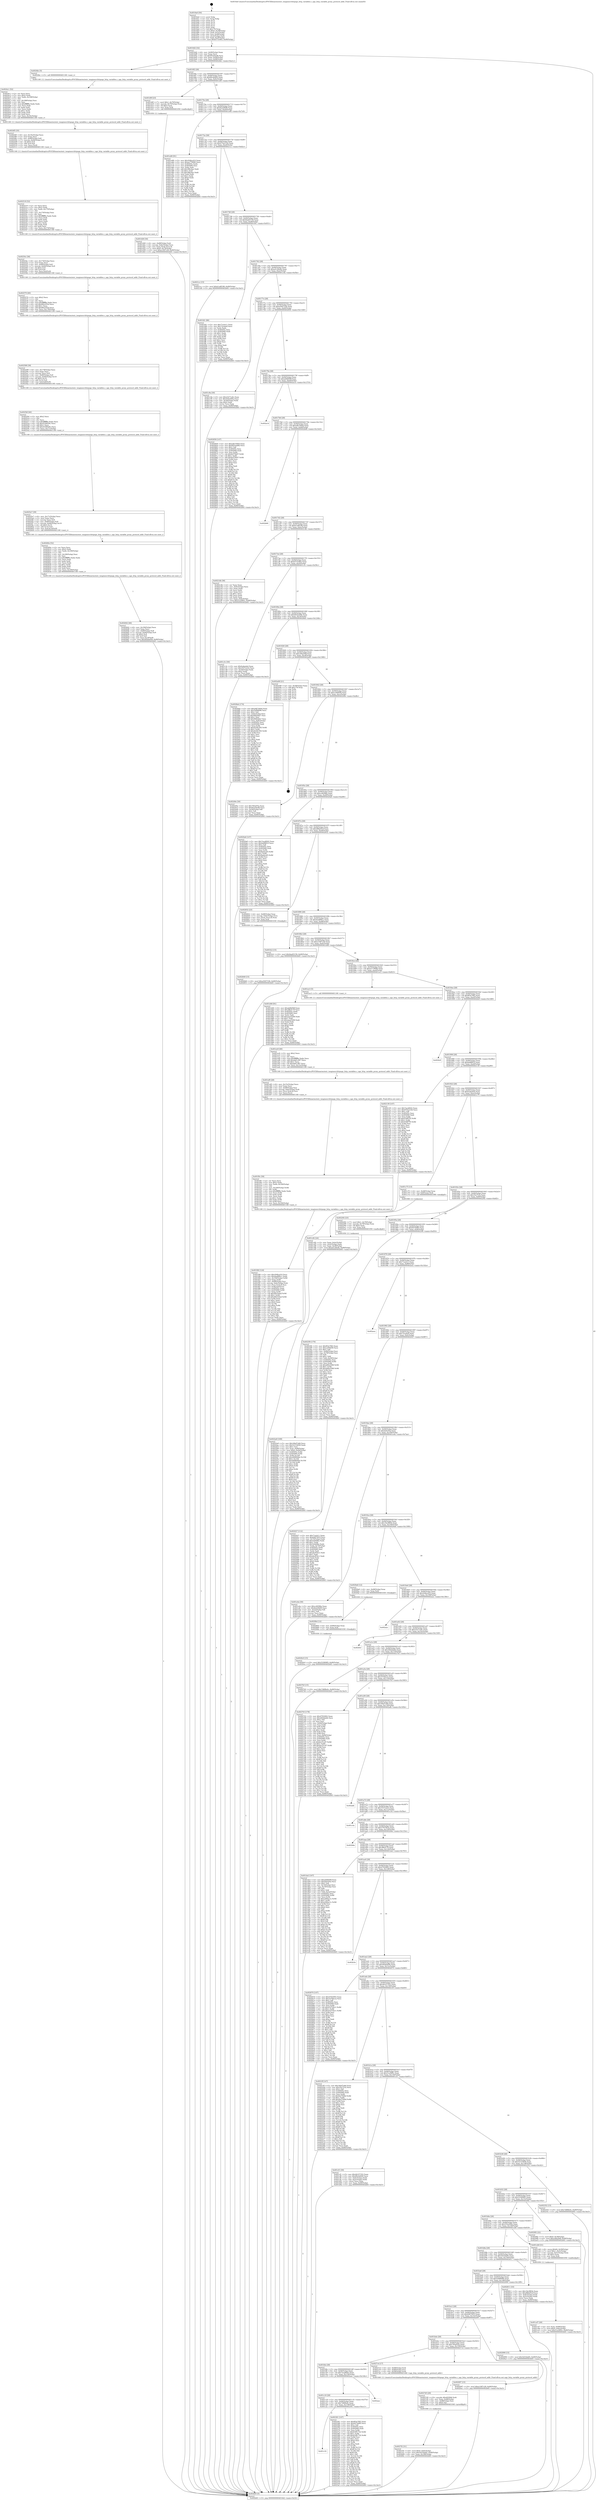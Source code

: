 digraph "0x4016a0" {
  label = "0x4016a0 (/mnt/c/Users/mathe/Desktop/tcc/POCII/binaries/extr_tenginesrchttpngx_http_variables.c_ngx_http_variable_proxy_protocol_addr_Final-ollvm.out::main(0))"
  labelloc = "t"
  node[shape=record]

  Entry [label="",width=0.3,height=0.3,shape=circle,fillcolor=black,style=filled]
  "0x4016d2" [label="{
     0x4016d2 [32]\l
     | [instrs]\l
     &nbsp;&nbsp;0x4016d2 \<+6\>: mov -0x90(%rbp),%eax\l
     &nbsp;&nbsp;0x4016d8 \<+2\>: mov %eax,%ecx\l
     &nbsp;&nbsp;0x4016da \<+6\>: sub $0x85cb4ed8,%ecx\l
     &nbsp;&nbsp;0x4016e0 \<+6\>: mov %eax,-0x94(%rbp)\l
     &nbsp;&nbsp;0x4016e6 \<+6\>: mov %ecx,-0x98(%rbp)\l
     &nbsp;&nbsp;0x4016ec \<+6\>: je 00000000004024bc \<main+0xe1c\>\l
  }"]
  "0x4024bc" [label="{
     0x4024bc [5]\l
     | [instrs]\l
     &nbsp;&nbsp;0x4024bc \<+5\>: call 0000000000401160 \<next_i\>\l
     | [calls]\l
     &nbsp;&nbsp;0x401160 \{1\} (/mnt/c/Users/mathe/Desktop/tcc/POCII/binaries/extr_tenginesrchttpngx_http_variables.c_ngx_http_variable_proxy_protocol_addr_Final-ollvm.out::next_i)\l
  }"]
  "0x4016f2" [label="{
     0x4016f2 [28]\l
     | [instrs]\l
     &nbsp;&nbsp;0x4016f2 \<+5\>: jmp 00000000004016f7 \<main+0x57\>\l
     &nbsp;&nbsp;0x4016f7 \<+6\>: mov -0x94(%rbp),%eax\l
     &nbsp;&nbsp;0x4016fd \<+5\>: sub $0x89c4d400,%eax\l
     &nbsp;&nbsp;0x401702 \<+6\>: mov %eax,-0x9c(%rbp)\l
     &nbsp;&nbsp;0x401708 \<+6\>: je 0000000000401d0f \<main+0x66f\>\l
  }"]
  Exit [label="",width=0.3,height=0.3,shape=circle,fillcolor=black,style=filled,peripheries=2]
  "0x401d0f" [label="{
     0x401d0f [23]\l
     | [instrs]\l
     &nbsp;&nbsp;0x401d0f \<+7\>: movl $0x1,-0x70(%rbp)\l
     &nbsp;&nbsp;0x401d16 \<+4\>: movslq -0x70(%rbp),%rax\l
     &nbsp;&nbsp;0x401d1a \<+4\>: shl $0x3,%rax\l
     &nbsp;&nbsp;0x401d1e \<+3\>: mov %rax,%rdi\l
     &nbsp;&nbsp;0x401d21 \<+5\>: call 0000000000401050 \<malloc@plt\>\l
     | [calls]\l
     &nbsp;&nbsp;0x401050 \{1\} (unknown)\l
  }"]
  "0x40170e" [label="{
     0x40170e [28]\l
     | [instrs]\l
     &nbsp;&nbsp;0x40170e \<+5\>: jmp 0000000000401713 \<main+0x73\>\l
     &nbsp;&nbsp;0x401713 \<+6\>: mov -0x94(%rbp),%eax\l
     &nbsp;&nbsp;0x401719 \<+5\>: sub $0x8a226bf9,%eax\l
     &nbsp;&nbsp;0x40171e \<+6\>: mov %eax,-0xa0(%rbp)\l
     &nbsp;&nbsp;0x401724 \<+6\>: je 0000000000401e68 \<main+0x7c8\>\l
  }"]
  "0x4029c0" [label="{
     0x4029c0 [15]\l
     | [instrs]\l
     &nbsp;&nbsp;0x4029c0 \<+10\>: movl $0x533909f3,-0x90(%rbp)\l
     &nbsp;&nbsp;0x4029ca \<+5\>: jmp 0000000000402b83 \<main+0x14e3\>\l
  }"]
  "0x401e68" [label="{
     0x401e68 [91]\l
     | [instrs]\l
     &nbsp;&nbsp;0x401e68 \<+5\>: mov $0x204bcd10,%eax\l
     &nbsp;&nbsp;0x401e6d \<+5\>: mov $0xee779090,%ecx\l
     &nbsp;&nbsp;0x401e72 \<+7\>: mov 0x40505c,%edx\l
     &nbsp;&nbsp;0x401e79 \<+7\>: mov 0x405060,%esi\l
     &nbsp;&nbsp;0x401e80 \<+2\>: mov %edx,%edi\l
     &nbsp;&nbsp;0x401e82 \<+6\>: add $0x39bcbac,%edi\l
     &nbsp;&nbsp;0x401e88 \<+3\>: sub $0x1,%edi\l
     &nbsp;&nbsp;0x401e8b \<+6\>: sub $0x39bcbac,%edi\l
     &nbsp;&nbsp;0x401e91 \<+3\>: imul %edi,%edx\l
     &nbsp;&nbsp;0x401e94 \<+3\>: and $0x1,%edx\l
     &nbsp;&nbsp;0x401e97 \<+3\>: cmp $0x0,%edx\l
     &nbsp;&nbsp;0x401e9a \<+4\>: sete %r8b\l
     &nbsp;&nbsp;0x401e9e \<+3\>: cmp $0xa,%esi\l
     &nbsp;&nbsp;0x401ea1 \<+4\>: setl %r9b\l
     &nbsp;&nbsp;0x401ea5 \<+3\>: mov %r8b,%r10b\l
     &nbsp;&nbsp;0x401ea8 \<+3\>: and %r9b,%r10b\l
     &nbsp;&nbsp;0x401eab \<+3\>: xor %r9b,%r8b\l
     &nbsp;&nbsp;0x401eae \<+3\>: or %r8b,%r10b\l
     &nbsp;&nbsp;0x401eb1 \<+4\>: test $0x1,%r10b\l
     &nbsp;&nbsp;0x401eb5 \<+3\>: cmovne %ecx,%eax\l
     &nbsp;&nbsp;0x401eb8 \<+6\>: mov %eax,-0x90(%rbp)\l
     &nbsp;&nbsp;0x401ebe \<+5\>: jmp 0000000000402b83 \<main+0x14e3\>\l
  }"]
  "0x40172a" [label="{
     0x40172a [28]\l
     | [instrs]\l
     &nbsp;&nbsp;0x40172a \<+5\>: jmp 000000000040172f \<main+0x8f\>\l
     &nbsp;&nbsp;0x40172f \<+6\>: mov -0x94(%rbp),%eax\l
     &nbsp;&nbsp;0x401735 \<+5\>: sub $0x970e210d,%eax\l
     &nbsp;&nbsp;0x40173a \<+6\>: mov %eax,-0xa4(%rbp)\l
     &nbsp;&nbsp;0x401740 \<+6\>: je 00000000004021cc \<main+0xb2c\>\l
  }"]
  "0x4029b4" [label="{
     0x4029b4 [12]\l
     | [instrs]\l
     &nbsp;&nbsp;0x4029b4 \<+4\>: mov -0x80(%rbp),%rax\l
     &nbsp;&nbsp;0x4029b8 \<+3\>: mov %rax,%rdi\l
     &nbsp;&nbsp;0x4029bb \<+5\>: call 0000000000401030 \<free@plt\>\l
     | [calls]\l
     &nbsp;&nbsp;0x401030 \{1\} (unknown)\l
  }"]
  "0x4021cc" [label="{
     0x4021cc [15]\l
     | [instrs]\l
     &nbsp;&nbsp;0x4021cc \<+10\>: movl $0xb1a8f198,-0x90(%rbp)\l
     &nbsp;&nbsp;0x4021d6 \<+5\>: jmp 0000000000402b83 \<main+0x14e3\>\l
  }"]
  "0x401746" [label="{
     0x401746 [28]\l
     | [instrs]\l
     &nbsp;&nbsp;0x401746 \<+5\>: jmp 000000000040174b \<main+0xab\>\l
     &nbsp;&nbsp;0x40174b \<+6\>: mov -0x94(%rbp),%eax\l
     &nbsp;&nbsp;0x401751 \<+5\>: sub $0x9aa93159,%eax\l
     &nbsp;&nbsp;0x401756 \<+6\>: mov %eax,-0xa8(%rbp)\l
     &nbsp;&nbsp;0x40175c \<+6\>: je 0000000000401fd1 \<main+0x931\>\l
  }"]
  "0x402849" [label="{
     0x402849 [15]\l
     | [instrs]\l
     &nbsp;&nbsp;0x402849 \<+10\>: movl $0xa5007336,-0x90(%rbp)\l
     &nbsp;&nbsp;0x402853 \<+5\>: jmp 0000000000402b83 \<main+0x14e3\>\l
  }"]
  "0x401fd1" [label="{
     0x401fd1 [86]\l
     | [instrs]\l
     &nbsp;&nbsp;0x401fd1 \<+5\>: mov $0x71acb11,%eax\l
     &nbsp;&nbsp;0x401fd6 \<+5\>: mov $0x72ca4e9,%ecx\l
     &nbsp;&nbsp;0x401fdb \<+2\>: xor %edx,%edx\l
     &nbsp;&nbsp;0x401fdd \<+7\>: mov 0x40505c,%esi\l
     &nbsp;&nbsp;0x401fe4 \<+7\>: mov 0x405060,%edi\l
     &nbsp;&nbsp;0x401feb \<+3\>: sub $0x1,%edx\l
     &nbsp;&nbsp;0x401fee \<+3\>: mov %esi,%r8d\l
     &nbsp;&nbsp;0x401ff1 \<+3\>: add %edx,%r8d\l
     &nbsp;&nbsp;0x401ff4 \<+4\>: imul %r8d,%esi\l
     &nbsp;&nbsp;0x401ff8 \<+3\>: and $0x1,%esi\l
     &nbsp;&nbsp;0x401ffb \<+3\>: cmp $0x0,%esi\l
     &nbsp;&nbsp;0x401ffe \<+4\>: sete %r9b\l
     &nbsp;&nbsp;0x402002 \<+3\>: cmp $0xa,%edi\l
     &nbsp;&nbsp;0x402005 \<+4\>: setl %r10b\l
     &nbsp;&nbsp;0x402009 \<+3\>: mov %r9b,%r11b\l
     &nbsp;&nbsp;0x40200c \<+3\>: and %r10b,%r11b\l
     &nbsp;&nbsp;0x40200f \<+3\>: xor %r10b,%r9b\l
     &nbsp;&nbsp;0x402012 \<+3\>: or %r9b,%r11b\l
     &nbsp;&nbsp;0x402015 \<+4\>: test $0x1,%r11b\l
     &nbsp;&nbsp;0x402019 \<+3\>: cmovne %ecx,%eax\l
     &nbsp;&nbsp;0x40201c \<+6\>: mov %eax,-0x90(%rbp)\l
     &nbsp;&nbsp;0x402022 \<+5\>: jmp 0000000000402b83 \<main+0x14e3\>\l
  }"]
  "0x401762" [label="{
     0x401762 [28]\l
     | [instrs]\l
     &nbsp;&nbsp;0x401762 \<+5\>: jmp 0000000000401767 \<main+0xc7\>\l
     &nbsp;&nbsp;0x401767 \<+6\>: mov -0x94(%rbp),%eax\l
     &nbsp;&nbsp;0x40176d \<+5\>: sub $0xa4128a4b,%eax\l
     &nbsp;&nbsp;0x401772 \<+6\>: mov %eax,-0xac(%rbp)\l
     &nbsp;&nbsp;0x401778 \<+6\>: je 0000000000401c9a \<main+0x5fa\>\l
  }"]
  "0x4027f2" [label="{
     0x4027f2 [31]\l
     | [instrs]\l
     &nbsp;&nbsp;0x4027f2 \<+10\>: movl $0x0,-0x8c(%rbp)\l
     &nbsp;&nbsp;0x4027fc \<+10\>: movl $0x5d33da85,-0x90(%rbp)\l
     &nbsp;&nbsp;0x402806 \<+6\>: mov %eax,-0x188(%rbp)\l
     &nbsp;&nbsp;0x40280c \<+5\>: jmp 0000000000402b83 \<main+0x14e3\>\l
  }"]
  "0x401c9a" [label="{
     0x401c9a [30]\l
     | [instrs]\l
     &nbsp;&nbsp;0x401c9a \<+5\>: mov $0x23271e6c,%eax\l
     &nbsp;&nbsp;0x401c9f \<+5\>: mov $0x555a300e,%ecx\l
     &nbsp;&nbsp;0x401ca4 \<+3\>: mov -0x30(%rbp),%edx\l
     &nbsp;&nbsp;0x401ca7 \<+3\>: cmp $0x0,%edx\l
     &nbsp;&nbsp;0x401caa \<+3\>: cmove %ecx,%eax\l
     &nbsp;&nbsp;0x401cad \<+6\>: mov %eax,-0x90(%rbp)\l
     &nbsp;&nbsp;0x401cb3 \<+5\>: jmp 0000000000402b83 \<main+0x14e3\>\l
  }"]
  "0x40177e" [label="{
     0x40177e [28]\l
     | [instrs]\l
     &nbsp;&nbsp;0x40177e \<+5\>: jmp 0000000000401783 \<main+0xe3\>\l
     &nbsp;&nbsp;0x401783 \<+6\>: mov -0x94(%rbp),%eax\l
     &nbsp;&nbsp;0x401789 \<+5\>: sub $0xa5007336,%eax\l
     &nbsp;&nbsp;0x40178e \<+6\>: mov %eax,-0xb0(%rbp)\l
     &nbsp;&nbsp;0x401794 \<+6\>: je 0000000000402858 \<main+0x11b8\>\l
  }"]
  "0x4027d5" [label="{
     0x4027d5 [29]\l
     | [instrs]\l
     &nbsp;&nbsp;0x4027d5 \<+10\>: movabs $0x4030b6,%rdi\l
     &nbsp;&nbsp;0x4027df \<+6\>: mov %eax,-0x88(%rbp)\l
     &nbsp;&nbsp;0x4027e5 \<+6\>: mov -0x88(%rbp),%esi\l
     &nbsp;&nbsp;0x4027eb \<+2\>: mov $0x0,%al\l
     &nbsp;&nbsp;0x4027ed \<+5\>: call 0000000000401040 \<printf@plt\>\l
     | [calls]\l
     &nbsp;&nbsp;0x401040 \{1\} (unknown)\l
  }"]
  "0x402858" [label="{
     0x402858 [147]\l
     | [instrs]\l
     &nbsp;&nbsp;0x402858 \<+5\>: mov $0xadb7d40d,%eax\l
     &nbsp;&nbsp;0x40285d \<+5\>: mov $0xb632ad0b,%ecx\l
     &nbsp;&nbsp;0x402862 \<+2\>: mov $0x1,%dl\l
     &nbsp;&nbsp;0x402864 \<+7\>: mov 0x40505c,%esi\l
     &nbsp;&nbsp;0x40286b \<+7\>: mov 0x405060,%edi\l
     &nbsp;&nbsp;0x402872 \<+3\>: mov %esi,%r8d\l
     &nbsp;&nbsp;0x402875 \<+7\>: sub $0x6cf70b07,%r8d\l
     &nbsp;&nbsp;0x40287c \<+4\>: sub $0x1,%r8d\l
     &nbsp;&nbsp;0x402880 \<+7\>: add $0x6cf70b07,%r8d\l
     &nbsp;&nbsp;0x402887 \<+4\>: imul %r8d,%esi\l
     &nbsp;&nbsp;0x40288b \<+3\>: and $0x1,%esi\l
     &nbsp;&nbsp;0x40288e \<+3\>: cmp $0x0,%esi\l
     &nbsp;&nbsp;0x402891 \<+4\>: sete %r9b\l
     &nbsp;&nbsp;0x402895 \<+3\>: cmp $0xa,%edi\l
     &nbsp;&nbsp;0x402898 \<+4\>: setl %r10b\l
     &nbsp;&nbsp;0x40289c \<+3\>: mov %r9b,%r11b\l
     &nbsp;&nbsp;0x40289f \<+4\>: xor $0xff,%r11b\l
     &nbsp;&nbsp;0x4028a3 \<+3\>: mov %r10b,%bl\l
     &nbsp;&nbsp;0x4028a6 \<+3\>: xor $0xff,%bl\l
     &nbsp;&nbsp;0x4028a9 \<+3\>: xor $0x1,%dl\l
     &nbsp;&nbsp;0x4028ac \<+3\>: mov %r11b,%r14b\l
     &nbsp;&nbsp;0x4028af \<+4\>: and $0xff,%r14b\l
     &nbsp;&nbsp;0x4028b3 \<+3\>: and %dl,%r9b\l
     &nbsp;&nbsp;0x4028b6 \<+3\>: mov %bl,%r15b\l
     &nbsp;&nbsp;0x4028b9 \<+4\>: and $0xff,%r15b\l
     &nbsp;&nbsp;0x4028bd \<+3\>: and %dl,%r10b\l
     &nbsp;&nbsp;0x4028c0 \<+3\>: or %r9b,%r14b\l
     &nbsp;&nbsp;0x4028c3 \<+3\>: or %r10b,%r15b\l
     &nbsp;&nbsp;0x4028c6 \<+3\>: xor %r15b,%r14b\l
     &nbsp;&nbsp;0x4028c9 \<+3\>: or %bl,%r11b\l
     &nbsp;&nbsp;0x4028cc \<+4\>: xor $0xff,%r11b\l
     &nbsp;&nbsp;0x4028d0 \<+3\>: or $0x1,%dl\l
     &nbsp;&nbsp;0x4028d3 \<+3\>: and %dl,%r11b\l
     &nbsp;&nbsp;0x4028d6 \<+3\>: or %r11b,%r14b\l
     &nbsp;&nbsp;0x4028d9 \<+4\>: test $0x1,%r14b\l
     &nbsp;&nbsp;0x4028dd \<+3\>: cmovne %ecx,%eax\l
     &nbsp;&nbsp;0x4028e0 \<+6\>: mov %eax,-0x90(%rbp)\l
     &nbsp;&nbsp;0x4028e6 \<+5\>: jmp 0000000000402b83 \<main+0x14e3\>\l
  }"]
  "0x40179a" [label="{
     0x40179a [28]\l
     | [instrs]\l
     &nbsp;&nbsp;0x40179a \<+5\>: jmp 000000000040179f \<main+0xff\>\l
     &nbsp;&nbsp;0x40179f \<+6\>: mov -0x94(%rbp),%eax\l
     &nbsp;&nbsp;0x4017a5 \<+5\>: sub $0xab9bf58f,%eax\l
     &nbsp;&nbsp;0x4017aa \<+6\>: mov %eax,-0xb4(%rbp)\l
     &nbsp;&nbsp;0x4017b0 \<+6\>: je 0000000000402a1d \<main+0x137d\>\l
  }"]
  "0x402642" [label="{
     0x402642 [46]\l
     | [instrs]\l
     &nbsp;&nbsp;0x402642 \<+6\>: mov -0x184(%rbp),%ecx\l
     &nbsp;&nbsp;0x402648 \<+3\>: imul %eax,%ecx\l
     &nbsp;&nbsp;0x40264b \<+4\>: mov -0x80(%rbp),%r8\l
     &nbsp;&nbsp;0x40264f \<+7\>: movslq -0x84(%rbp),%r9\l
     &nbsp;&nbsp;0x402656 \<+4\>: shl $0x5,%r9\l
     &nbsp;&nbsp;0x40265a \<+3\>: add %r9,%r8\l
     &nbsp;&nbsp;0x40265d \<+4\>: mov %ecx,0x18(%r8)\l
     &nbsp;&nbsp;0x402661 \<+10\>: movl $0x4926a956,-0x90(%rbp)\l
     &nbsp;&nbsp;0x40266b \<+5\>: jmp 0000000000402b83 \<main+0x14e3\>\l
  }"]
  "0x402a1d" [label="{
     0x402a1d\l
  }", style=dashed]
  "0x4017b6" [label="{
     0x4017b6 [28]\l
     | [instrs]\l
     &nbsp;&nbsp;0x4017b6 \<+5\>: jmp 00000000004017bb \<main+0x11b\>\l
     &nbsp;&nbsp;0x4017bb \<+6\>: mov -0x94(%rbp),%eax\l
     &nbsp;&nbsp;0x4017c1 \<+5\>: sub $0xadb7d40d,%eax\l
     &nbsp;&nbsp;0x4017c6 \<+6\>: mov %eax,-0xb8(%rbp)\l
     &nbsp;&nbsp;0x4017cc \<+6\>: je 0000000000402b66 \<main+0x14c6\>\l
  }"]
  "0x40260e" [label="{
     0x40260e [52]\l
     | [instrs]\l
     &nbsp;&nbsp;0x40260e \<+2\>: xor %ecx,%ecx\l
     &nbsp;&nbsp;0x402610 \<+5\>: mov $0x2,%edx\l
     &nbsp;&nbsp;0x402615 \<+6\>: mov %edx,-0x180(%rbp)\l
     &nbsp;&nbsp;0x40261b \<+1\>: cltd\l
     &nbsp;&nbsp;0x40261c \<+6\>: mov -0x180(%rbp),%esi\l
     &nbsp;&nbsp;0x402622 \<+2\>: idiv %esi\l
     &nbsp;&nbsp;0x402624 \<+6\>: imul $0xfffffffe,%edx,%edx\l
     &nbsp;&nbsp;0x40262a \<+2\>: mov %ecx,%edi\l
     &nbsp;&nbsp;0x40262c \<+2\>: sub %edx,%edi\l
     &nbsp;&nbsp;0x40262e \<+2\>: mov %ecx,%edx\l
     &nbsp;&nbsp;0x402630 \<+3\>: sub $0x1,%edx\l
     &nbsp;&nbsp;0x402633 \<+2\>: add %edx,%edi\l
     &nbsp;&nbsp;0x402635 \<+2\>: sub %edi,%ecx\l
     &nbsp;&nbsp;0x402637 \<+6\>: mov %ecx,-0x184(%rbp)\l
     &nbsp;&nbsp;0x40263d \<+5\>: call 0000000000401160 \<next_i\>\l
     | [calls]\l
     &nbsp;&nbsp;0x401160 \{1\} (/mnt/c/Users/mathe/Desktop/tcc/POCII/binaries/extr_tenginesrchttpngx_http_variables.c_ngx_http_variable_proxy_protocol_addr_Final-ollvm.out::next_i)\l
  }"]
  "0x402b66" [label="{
     0x402b66\l
  }", style=dashed]
  "0x4017d2" [label="{
     0x4017d2 [28]\l
     | [instrs]\l
     &nbsp;&nbsp;0x4017d2 \<+5\>: jmp 00000000004017d7 \<main+0x137\>\l
     &nbsp;&nbsp;0x4017d7 \<+6\>: mov -0x94(%rbp),%eax\l
     &nbsp;&nbsp;0x4017dd \<+5\>: sub $0xb1a8f198,%eax\l
     &nbsp;&nbsp;0x4017e2 \<+6\>: mov %eax,-0xbc(%rbp)\l
     &nbsp;&nbsp;0x4017e8 \<+6\>: je 00000000004021db \<main+0xb3b\>\l
  }"]
  "0x4025e7" [label="{
     0x4025e7 [39]\l
     | [instrs]\l
     &nbsp;&nbsp;0x4025e7 \<+6\>: mov -0x17c(%rbp),%ecx\l
     &nbsp;&nbsp;0x4025ed \<+3\>: imul %eax,%ecx\l
     &nbsp;&nbsp;0x4025f0 \<+3\>: movslq %ecx,%r8\l
     &nbsp;&nbsp;0x4025f3 \<+4\>: mov -0x80(%rbp),%r9\l
     &nbsp;&nbsp;0x4025f7 \<+7\>: movslq -0x84(%rbp),%r10\l
     &nbsp;&nbsp;0x4025fe \<+4\>: shl $0x5,%r10\l
     &nbsp;&nbsp;0x402602 \<+3\>: add %r10,%r9\l
     &nbsp;&nbsp;0x402605 \<+4\>: mov %r8,0x10(%r9)\l
     &nbsp;&nbsp;0x402609 \<+5\>: call 0000000000401160 \<next_i\>\l
     | [calls]\l
     &nbsp;&nbsp;0x401160 \{1\} (/mnt/c/Users/mathe/Desktop/tcc/POCII/binaries/extr_tenginesrchttpngx_http_variables.c_ngx_http_variable_proxy_protocol_addr_Final-ollvm.out::next_i)\l
  }"]
  "0x4021db" [label="{
     0x4021db [36]\l
     | [instrs]\l
     &nbsp;&nbsp;0x4021db \<+2\>: xor %eax,%eax\l
     &nbsp;&nbsp;0x4021dd \<+3\>: mov -0x6c(%rbp),%ecx\l
     &nbsp;&nbsp;0x4021e0 \<+2\>: mov %eax,%edx\l
     &nbsp;&nbsp;0x4021e2 \<+2\>: sub %ecx,%edx\l
     &nbsp;&nbsp;0x4021e4 \<+2\>: mov %eax,%ecx\l
     &nbsp;&nbsp;0x4021e6 \<+3\>: sub $0x1,%ecx\l
     &nbsp;&nbsp;0x4021e9 \<+2\>: add %ecx,%edx\l
     &nbsp;&nbsp;0x4021eb \<+2\>: sub %edx,%eax\l
     &nbsp;&nbsp;0x4021ed \<+3\>: mov %eax,-0x6c(%rbp)\l
     &nbsp;&nbsp;0x4021f0 \<+10\>: movl $0x51a39f5c,-0x90(%rbp)\l
     &nbsp;&nbsp;0x4021fa \<+5\>: jmp 0000000000402b83 \<main+0x14e3\>\l
  }"]
  "0x4017ee" [label="{
     0x4017ee [28]\l
     | [instrs]\l
     &nbsp;&nbsp;0x4017ee \<+5\>: jmp 00000000004017f3 \<main+0x153\>\l
     &nbsp;&nbsp;0x4017f3 \<+6\>: mov -0x94(%rbp),%eax\l
     &nbsp;&nbsp;0x4017f9 \<+5\>: sub $0xb575c683,%eax\l
     &nbsp;&nbsp;0x4017fe \<+6\>: mov %eax,-0xc0(%rbp)\l
     &nbsp;&nbsp;0x401804 \<+6\>: je 0000000000401c3c \<main+0x59c\>\l
  }"]
  "0x4025bf" [label="{
     0x4025bf [40]\l
     | [instrs]\l
     &nbsp;&nbsp;0x4025bf \<+5\>: mov $0x2,%ecx\l
     &nbsp;&nbsp;0x4025c4 \<+1\>: cltd\l
     &nbsp;&nbsp;0x4025c5 \<+2\>: idiv %ecx\l
     &nbsp;&nbsp;0x4025c7 \<+6\>: imul $0xfffffffe,%edx,%ecx\l
     &nbsp;&nbsp;0x4025cd \<+6\>: sub $0x4336029c,%ecx\l
     &nbsp;&nbsp;0x4025d3 \<+3\>: add $0x1,%ecx\l
     &nbsp;&nbsp;0x4025d6 \<+6\>: add $0x4336029c,%ecx\l
     &nbsp;&nbsp;0x4025dc \<+6\>: mov %ecx,-0x17c(%rbp)\l
     &nbsp;&nbsp;0x4025e2 \<+5\>: call 0000000000401160 \<next_i\>\l
     | [calls]\l
     &nbsp;&nbsp;0x401160 \{1\} (/mnt/c/Users/mathe/Desktop/tcc/POCII/binaries/extr_tenginesrchttpngx_http_variables.c_ngx_http_variable_proxy_protocol_addr_Final-ollvm.out::next_i)\l
  }"]
  "0x401c3c" [label="{
     0x401c3c [30]\l
     | [instrs]\l
     &nbsp;&nbsp;0x401c3c \<+5\>: mov $0xfcabede4,%eax\l
     &nbsp;&nbsp;0x401c41 \<+5\>: mov $0x3537e222,%ecx\l
     &nbsp;&nbsp;0x401c46 \<+3\>: mov -0x34(%rbp),%edx\l
     &nbsp;&nbsp;0x401c49 \<+3\>: cmp $0x2,%edx\l
     &nbsp;&nbsp;0x401c4c \<+3\>: cmovne %ecx,%eax\l
     &nbsp;&nbsp;0x401c4f \<+6\>: mov %eax,-0x90(%rbp)\l
     &nbsp;&nbsp;0x401c55 \<+5\>: jmp 0000000000402b83 \<main+0x14e3\>\l
  }"]
  "0x40180a" [label="{
     0x40180a [28]\l
     | [instrs]\l
     &nbsp;&nbsp;0x40180a \<+5\>: jmp 000000000040180f \<main+0x16f\>\l
     &nbsp;&nbsp;0x40180f \<+6\>: mov -0x94(%rbp),%eax\l
     &nbsp;&nbsp;0x401815 \<+5\>: sub $0xb632ad0b,%eax\l
     &nbsp;&nbsp;0x40181a \<+6\>: mov %eax,-0xc4(%rbp)\l
     &nbsp;&nbsp;0x401820 \<+6\>: je 00000000004028eb \<main+0x124b\>\l
  }"]
  "0x402b83" [label="{
     0x402b83 [5]\l
     | [instrs]\l
     &nbsp;&nbsp;0x402b83 \<+5\>: jmp 00000000004016d2 \<main+0x32\>\l
  }"]
  "0x4016a0" [label="{
     0x4016a0 [50]\l
     | [instrs]\l
     &nbsp;&nbsp;0x4016a0 \<+1\>: push %rbp\l
     &nbsp;&nbsp;0x4016a1 \<+3\>: mov %rsp,%rbp\l
     &nbsp;&nbsp;0x4016a4 \<+2\>: push %r15\l
     &nbsp;&nbsp;0x4016a6 \<+2\>: push %r14\l
     &nbsp;&nbsp;0x4016a8 \<+2\>: push %r13\l
     &nbsp;&nbsp;0x4016aa \<+2\>: push %r12\l
     &nbsp;&nbsp;0x4016ac \<+1\>: push %rbx\l
     &nbsp;&nbsp;0x4016ad \<+7\>: sub $0x178,%rsp\l
     &nbsp;&nbsp;0x4016b4 \<+7\>: movl $0x0,-0x38(%rbp)\l
     &nbsp;&nbsp;0x4016bb \<+3\>: mov %edi,-0x3c(%rbp)\l
     &nbsp;&nbsp;0x4016be \<+4\>: mov %rsi,-0x48(%rbp)\l
     &nbsp;&nbsp;0x4016c2 \<+3\>: mov -0x3c(%rbp),%edi\l
     &nbsp;&nbsp;0x4016c5 \<+3\>: mov %edi,-0x34(%rbp)\l
     &nbsp;&nbsp;0x4016c8 \<+10\>: movl $0xb575c683,-0x90(%rbp)\l
  }"]
  "0x402598" [label="{
     0x402598 [39]\l
     | [instrs]\l
     &nbsp;&nbsp;0x402598 \<+6\>: mov -0x178(%rbp),%ecx\l
     &nbsp;&nbsp;0x40259e \<+3\>: imul %eax,%ecx\l
     &nbsp;&nbsp;0x4025a1 \<+3\>: movslq %ecx,%r8\l
     &nbsp;&nbsp;0x4025a4 \<+4\>: mov -0x80(%rbp),%r9\l
     &nbsp;&nbsp;0x4025a8 \<+7\>: movslq -0x84(%rbp),%r10\l
     &nbsp;&nbsp;0x4025af \<+4\>: shl $0x5,%r10\l
     &nbsp;&nbsp;0x4025b3 \<+3\>: add %r10,%r9\l
     &nbsp;&nbsp;0x4025b6 \<+4\>: mov %r8,0x8(%r9)\l
     &nbsp;&nbsp;0x4025ba \<+5\>: call 0000000000401160 \<next_i\>\l
     | [calls]\l
     &nbsp;&nbsp;0x401160 \{1\} (/mnt/c/Users/mathe/Desktop/tcc/POCII/binaries/extr_tenginesrchttpngx_http_variables.c_ngx_http_variable_proxy_protocol_addr_Final-ollvm.out::next_i)\l
  }"]
  "0x4028eb" [label="{
     0x4028eb [174]\l
     | [instrs]\l
     &nbsp;&nbsp;0x4028eb \<+5\>: mov $0xadb7d40d,%eax\l
     &nbsp;&nbsp;0x4028f0 \<+5\>: mov $0x5ef99096,%ecx\l
     &nbsp;&nbsp;0x4028f5 \<+2\>: mov $0x1,%dl\l
     &nbsp;&nbsp;0x4028f7 \<+6\>: mov -0x8c(%rbp),%esi\l
     &nbsp;&nbsp;0x4028fd \<+6\>: sub $0x90f2dda7,%esi\l
     &nbsp;&nbsp;0x402903 \<+3\>: add $0x1,%esi\l
     &nbsp;&nbsp;0x402906 \<+6\>: add $0x90f2dda7,%esi\l
     &nbsp;&nbsp;0x40290c \<+6\>: mov %esi,-0x8c(%rbp)\l
     &nbsp;&nbsp;0x402912 \<+7\>: mov 0x40505c,%esi\l
     &nbsp;&nbsp;0x402919 \<+7\>: mov 0x405060,%edi\l
     &nbsp;&nbsp;0x402920 \<+3\>: mov %esi,%r8d\l
     &nbsp;&nbsp;0x402923 \<+7\>: sub $0xd236c593,%r8d\l
     &nbsp;&nbsp;0x40292a \<+4\>: sub $0x1,%r8d\l
     &nbsp;&nbsp;0x40292e \<+7\>: add $0xd236c593,%r8d\l
     &nbsp;&nbsp;0x402935 \<+4\>: imul %r8d,%esi\l
     &nbsp;&nbsp;0x402939 \<+3\>: and $0x1,%esi\l
     &nbsp;&nbsp;0x40293c \<+3\>: cmp $0x0,%esi\l
     &nbsp;&nbsp;0x40293f \<+4\>: sete %r9b\l
     &nbsp;&nbsp;0x402943 \<+3\>: cmp $0xa,%edi\l
     &nbsp;&nbsp;0x402946 \<+4\>: setl %r10b\l
     &nbsp;&nbsp;0x40294a \<+3\>: mov %r9b,%r11b\l
     &nbsp;&nbsp;0x40294d \<+4\>: xor $0xff,%r11b\l
     &nbsp;&nbsp;0x402951 \<+3\>: mov %r10b,%bl\l
     &nbsp;&nbsp;0x402954 \<+3\>: xor $0xff,%bl\l
     &nbsp;&nbsp;0x402957 \<+3\>: xor $0x1,%dl\l
     &nbsp;&nbsp;0x40295a \<+3\>: mov %r11b,%r14b\l
     &nbsp;&nbsp;0x40295d \<+4\>: and $0xff,%r14b\l
     &nbsp;&nbsp;0x402961 \<+3\>: and %dl,%r9b\l
     &nbsp;&nbsp;0x402964 \<+3\>: mov %bl,%r15b\l
     &nbsp;&nbsp;0x402967 \<+4\>: and $0xff,%r15b\l
     &nbsp;&nbsp;0x40296b \<+3\>: and %dl,%r10b\l
     &nbsp;&nbsp;0x40296e \<+3\>: or %r9b,%r14b\l
     &nbsp;&nbsp;0x402971 \<+3\>: or %r10b,%r15b\l
     &nbsp;&nbsp;0x402974 \<+3\>: xor %r15b,%r14b\l
     &nbsp;&nbsp;0x402977 \<+3\>: or %bl,%r11b\l
     &nbsp;&nbsp;0x40297a \<+4\>: xor $0xff,%r11b\l
     &nbsp;&nbsp;0x40297e \<+3\>: or $0x1,%dl\l
     &nbsp;&nbsp;0x402981 \<+3\>: and %dl,%r11b\l
     &nbsp;&nbsp;0x402984 \<+3\>: or %r11b,%r14b\l
     &nbsp;&nbsp;0x402987 \<+4\>: test $0x1,%r14b\l
     &nbsp;&nbsp;0x40298b \<+3\>: cmovne %ecx,%eax\l
     &nbsp;&nbsp;0x40298e \<+6\>: mov %eax,-0x90(%rbp)\l
     &nbsp;&nbsp;0x402994 \<+5\>: jmp 0000000000402b83 \<main+0x14e3\>\l
  }"]
  "0x401826" [label="{
     0x401826 [28]\l
     | [instrs]\l
     &nbsp;&nbsp;0x401826 \<+5\>: jmp 000000000040182b \<main+0x18b\>\l
     &nbsp;&nbsp;0x40182b \<+6\>: mov -0x94(%rbp),%eax\l
     &nbsp;&nbsp;0x401831 \<+5\>: sub $0xc49a294f,%eax\l
     &nbsp;&nbsp;0x401836 \<+6\>: mov %eax,-0xc8(%rbp)\l
     &nbsp;&nbsp;0x40183c \<+6\>: je 0000000000402a08 \<main+0x1368\>\l
  }"]
  "0x402570" [label="{
     0x402570 [40]\l
     | [instrs]\l
     &nbsp;&nbsp;0x402570 \<+5\>: mov $0x2,%ecx\l
     &nbsp;&nbsp;0x402575 \<+1\>: cltd\l
     &nbsp;&nbsp;0x402576 \<+2\>: idiv %ecx\l
     &nbsp;&nbsp;0x402578 \<+6\>: imul $0xfffffffe,%edx,%ecx\l
     &nbsp;&nbsp;0x40257e \<+6\>: sub $0x662cf35d,%ecx\l
     &nbsp;&nbsp;0x402584 \<+3\>: add $0x1,%ecx\l
     &nbsp;&nbsp;0x402587 \<+6\>: add $0x662cf35d,%ecx\l
     &nbsp;&nbsp;0x40258d \<+6\>: mov %ecx,-0x178(%rbp)\l
     &nbsp;&nbsp;0x402593 \<+5\>: call 0000000000401160 \<next_i\>\l
     | [calls]\l
     &nbsp;&nbsp;0x401160 \{1\} (/mnt/c/Users/mathe/Desktop/tcc/POCII/binaries/extr_tenginesrchttpngx_http_variables.c_ngx_http_variable_proxy_protocol_addr_Final-ollvm.out::next_i)\l
  }"]
  "0x402a08" [label="{
     0x402a08 [21]\l
     | [instrs]\l
     &nbsp;&nbsp;0x402a08 \<+3\>: mov -0x38(%rbp),%eax\l
     &nbsp;&nbsp;0x402a0b \<+7\>: add $0x178,%rsp\l
     &nbsp;&nbsp;0x402a12 \<+1\>: pop %rbx\l
     &nbsp;&nbsp;0x402a13 \<+2\>: pop %r12\l
     &nbsp;&nbsp;0x402a15 \<+2\>: pop %r13\l
     &nbsp;&nbsp;0x402a17 \<+2\>: pop %r14\l
     &nbsp;&nbsp;0x402a19 \<+2\>: pop %r15\l
     &nbsp;&nbsp;0x402a1b \<+1\>: pop %rbp\l
     &nbsp;&nbsp;0x402a1c \<+1\>: ret\l
  }"]
  "0x401842" [label="{
     0x401842 [28]\l
     | [instrs]\l
     &nbsp;&nbsp;0x401842 \<+5\>: jmp 0000000000401847 \<main+0x1a7\>\l
     &nbsp;&nbsp;0x401847 \<+6\>: mov -0x94(%rbp),%eax\l
     &nbsp;&nbsp;0x40184d \<+5\>: sub $0xcc00fd58,%eax\l
     &nbsp;&nbsp;0x401852 \<+6\>: mov %eax,-0xcc(%rbp)\l
     &nbsp;&nbsp;0x401858 \<+6\>: je 000000000040249e \<main+0xdfe\>\l
  }"]
  "0x40254c" [label="{
     0x40254c [36]\l
     | [instrs]\l
     &nbsp;&nbsp;0x40254c \<+6\>: mov -0x174(%rbp),%ecx\l
     &nbsp;&nbsp;0x402552 \<+3\>: imul %eax,%ecx\l
     &nbsp;&nbsp;0x402555 \<+4\>: mov -0x80(%rbp),%r8\l
     &nbsp;&nbsp;0x402559 \<+7\>: movslq -0x84(%rbp),%r9\l
     &nbsp;&nbsp;0x402560 \<+4\>: shl $0x5,%r9\l
     &nbsp;&nbsp;0x402564 \<+3\>: add %r9,%r8\l
     &nbsp;&nbsp;0x402567 \<+4\>: mov %ecx,0x4(%r8)\l
     &nbsp;&nbsp;0x40256b \<+5\>: call 0000000000401160 \<next_i\>\l
     | [calls]\l
     &nbsp;&nbsp;0x401160 \{1\} (/mnt/c/Users/mathe/Desktop/tcc/POCII/binaries/extr_tenginesrchttpngx_http_variables.c_ngx_http_variable_proxy_protocol_addr_Final-ollvm.out::next_i)\l
  }"]
  "0x40249e" [label="{
     0x40249e [30]\l
     | [instrs]\l
     &nbsp;&nbsp;0x40249e \<+5\>: mov $0x795af35a,%eax\l
     &nbsp;&nbsp;0x4024a3 \<+5\>: mov $0x85cb4ed8,%ecx\l
     &nbsp;&nbsp;0x4024a8 \<+3\>: mov -0x29(%rbp),%dl\l
     &nbsp;&nbsp;0x4024ab \<+3\>: test $0x1,%dl\l
     &nbsp;&nbsp;0x4024ae \<+3\>: cmovne %ecx,%eax\l
     &nbsp;&nbsp;0x4024b1 \<+6\>: mov %eax,-0x90(%rbp)\l
     &nbsp;&nbsp;0x4024b7 \<+5\>: jmp 0000000000402b83 \<main+0x14e3\>\l
  }"]
  "0x40185e" [label="{
     0x40185e [28]\l
     | [instrs]\l
     &nbsp;&nbsp;0x40185e \<+5\>: jmp 0000000000401863 \<main+0x1c3\>\l
     &nbsp;&nbsp;0x401863 \<+6\>: mov -0x94(%rbp),%eax\l
     &nbsp;&nbsp;0x401869 \<+5\>: sub $0xccfd396a,%eax\l
     &nbsp;&nbsp;0x40186e \<+6\>: mov %eax,-0xd0(%rbp)\l
     &nbsp;&nbsp;0x401874 \<+6\>: je 00000000004020a6 \<main+0xa06\>\l
  }"]
  "0x402518" [label="{
     0x402518 [52]\l
     | [instrs]\l
     &nbsp;&nbsp;0x402518 \<+2\>: xor %ecx,%ecx\l
     &nbsp;&nbsp;0x40251a \<+5\>: mov $0x2,%edx\l
     &nbsp;&nbsp;0x40251f \<+6\>: mov %edx,-0x170(%rbp)\l
     &nbsp;&nbsp;0x402525 \<+1\>: cltd\l
     &nbsp;&nbsp;0x402526 \<+6\>: mov -0x170(%rbp),%esi\l
     &nbsp;&nbsp;0x40252c \<+2\>: idiv %esi\l
     &nbsp;&nbsp;0x40252e \<+6\>: imul $0xfffffffe,%edx,%edx\l
     &nbsp;&nbsp;0x402534 \<+2\>: mov %ecx,%edi\l
     &nbsp;&nbsp;0x402536 \<+2\>: sub %edx,%edi\l
     &nbsp;&nbsp;0x402538 \<+2\>: mov %ecx,%edx\l
     &nbsp;&nbsp;0x40253a \<+3\>: sub $0x1,%edx\l
     &nbsp;&nbsp;0x40253d \<+2\>: add %edx,%edi\l
     &nbsp;&nbsp;0x40253f \<+2\>: sub %edi,%ecx\l
     &nbsp;&nbsp;0x402541 \<+6\>: mov %ecx,-0x174(%rbp)\l
     &nbsp;&nbsp;0x402547 \<+5\>: call 0000000000401160 \<next_i\>\l
     | [calls]\l
     &nbsp;&nbsp;0x401160 \{1\} (/mnt/c/Users/mathe/Desktop/tcc/POCII/binaries/extr_tenginesrchttpngx_http_variables.c_ngx_http_variable_proxy_protocol_addr_Final-ollvm.out::next_i)\l
  }"]
  "0x4020a6" [label="{
     0x4020a6 [147]\l
     | [instrs]\l
     &nbsp;&nbsp;0x4020a6 \<+5\>: mov $0x7aca8042,%eax\l
     &nbsp;&nbsp;0x4020ab \<+5\>: mov $0xfad88f10,%ecx\l
     &nbsp;&nbsp;0x4020b0 \<+2\>: mov $0x1,%dl\l
     &nbsp;&nbsp;0x4020b2 \<+7\>: mov 0x40505c,%esi\l
     &nbsp;&nbsp;0x4020b9 \<+7\>: mov 0x405060,%edi\l
     &nbsp;&nbsp;0x4020c0 \<+3\>: mov %esi,%r8d\l
     &nbsp;&nbsp;0x4020c3 \<+7\>: sub $0x9aebcaf3,%r8d\l
     &nbsp;&nbsp;0x4020ca \<+4\>: sub $0x1,%r8d\l
     &nbsp;&nbsp;0x4020ce \<+7\>: add $0x9aebcaf3,%r8d\l
     &nbsp;&nbsp;0x4020d5 \<+4\>: imul %r8d,%esi\l
     &nbsp;&nbsp;0x4020d9 \<+3\>: and $0x1,%esi\l
     &nbsp;&nbsp;0x4020dc \<+3\>: cmp $0x0,%esi\l
     &nbsp;&nbsp;0x4020df \<+4\>: sete %r9b\l
     &nbsp;&nbsp;0x4020e3 \<+3\>: cmp $0xa,%edi\l
     &nbsp;&nbsp;0x4020e6 \<+4\>: setl %r10b\l
     &nbsp;&nbsp;0x4020ea \<+3\>: mov %r9b,%r11b\l
     &nbsp;&nbsp;0x4020ed \<+4\>: xor $0xff,%r11b\l
     &nbsp;&nbsp;0x4020f1 \<+3\>: mov %r10b,%bl\l
     &nbsp;&nbsp;0x4020f4 \<+3\>: xor $0xff,%bl\l
     &nbsp;&nbsp;0x4020f7 \<+3\>: xor $0x1,%dl\l
     &nbsp;&nbsp;0x4020fa \<+3\>: mov %r11b,%r14b\l
     &nbsp;&nbsp;0x4020fd \<+4\>: and $0xff,%r14b\l
     &nbsp;&nbsp;0x402101 \<+3\>: and %dl,%r9b\l
     &nbsp;&nbsp;0x402104 \<+3\>: mov %bl,%r15b\l
     &nbsp;&nbsp;0x402107 \<+4\>: and $0xff,%r15b\l
     &nbsp;&nbsp;0x40210b \<+3\>: and %dl,%r10b\l
     &nbsp;&nbsp;0x40210e \<+3\>: or %r9b,%r14b\l
     &nbsp;&nbsp;0x402111 \<+3\>: or %r10b,%r15b\l
     &nbsp;&nbsp;0x402114 \<+3\>: xor %r15b,%r14b\l
     &nbsp;&nbsp;0x402117 \<+3\>: or %bl,%r11b\l
     &nbsp;&nbsp;0x40211a \<+4\>: xor $0xff,%r11b\l
     &nbsp;&nbsp;0x40211e \<+3\>: or $0x1,%dl\l
     &nbsp;&nbsp;0x402121 \<+3\>: and %dl,%r11b\l
     &nbsp;&nbsp;0x402124 \<+3\>: or %r11b,%r14b\l
     &nbsp;&nbsp;0x402127 \<+4\>: test $0x1,%r14b\l
     &nbsp;&nbsp;0x40212b \<+3\>: cmovne %ecx,%eax\l
     &nbsp;&nbsp;0x40212e \<+6\>: mov %eax,-0x90(%rbp)\l
     &nbsp;&nbsp;0x402134 \<+5\>: jmp 0000000000402b83 \<main+0x14e3\>\l
  }"]
  "0x40187a" [label="{
     0x40187a [28]\l
     | [instrs]\l
     &nbsp;&nbsp;0x40187a \<+5\>: jmp 000000000040187f \<main+0x1df\>\l
     &nbsp;&nbsp;0x40187f \<+6\>: mov -0x94(%rbp),%eax\l
     &nbsp;&nbsp;0x401885 \<+5\>: sub $0xd88a05cf,%eax\l
     &nbsp;&nbsp;0x40188a \<+6\>: mov %eax,-0xd4(%rbp)\l
     &nbsp;&nbsp;0x401890 \<+6\>: je 0000000000402832 \<main+0x1192\>\l
  }"]
  "0x4024f5" [label="{
     0x4024f5 [35]\l
     | [instrs]\l
     &nbsp;&nbsp;0x4024f5 \<+6\>: mov -0x16c(%rbp),%ecx\l
     &nbsp;&nbsp;0x4024fb \<+3\>: imul %eax,%ecx\l
     &nbsp;&nbsp;0x4024fe \<+4\>: mov -0x80(%rbp),%r8\l
     &nbsp;&nbsp;0x402502 \<+7\>: movslq -0x84(%rbp),%r9\l
     &nbsp;&nbsp;0x402509 \<+4\>: shl $0x5,%r9\l
     &nbsp;&nbsp;0x40250d \<+3\>: add %r9,%r8\l
     &nbsp;&nbsp;0x402510 \<+3\>: mov %ecx,(%r8)\l
     &nbsp;&nbsp;0x402513 \<+5\>: call 0000000000401160 \<next_i\>\l
     | [calls]\l
     &nbsp;&nbsp;0x401160 \{1\} (/mnt/c/Users/mathe/Desktop/tcc/POCII/binaries/extr_tenginesrchttpngx_http_variables.c_ngx_http_variable_proxy_protocol_addr_Final-ollvm.out::next_i)\l
  }"]
  "0x402832" [label="{
     0x402832 [23]\l
     | [instrs]\l
     &nbsp;&nbsp;0x402832 \<+4\>: mov -0x68(%rbp),%rax\l
     &nbsp;&nbsp;0x402836 \<+7\>: movslq -0x8c(%rbp),%rcx\l
     &nbsp;&nbsp;0x40283d \<+4\>: mov (%rax,%rcx,8),%rax\l
     &nbsp;&nbsp;0x402841 \<+3\>: mov %rax,%rdi\l
     &nbsp;&nbsp;0x402844 \<+5\>: call 0000000000401030 \<free@plt\>\l
     | [calls]\l
     &nbsp;&nbsp;0x401030 \{1\} (unknown)\l
  }"]
  "0x401896" [label="{
     0x401896 [28]\l
     | [instrs]\l
     &nbsp;&nbsp;0x401896 \<+5\>: jmp 000000000040189b \<main+0x1fb\>\l
     &nbsp;&nbsp;0x40189b \<+6\>: mov -0x94(%rbp),%eax\l
     &nbsp;&nbsp;0x4018a1 \<+5\>: sub $0xdea889c1,%eax\l
     &nbsp;&nbsp;0x4018a6 \<+6\>: mov %eax,-0xd8(%rbp)\l
     &nbsp;&nbsp;0x4018ac \<+6\>: je 0000000000401fc2 \<main+0x922\>\l
  }"]
  "0x4024c1" [label="{
     0x4024c1 [52]\l
     | [instrs]\l
     &nbsp;&nbsp;0x4024c1 \<+2\>: xor %ecx,%ecx\l
     &nbsp;&nbsp;0x4024c3 \<+5\>: mov $0x2,%edx\l
     &nbsp;&nbsp;0x4024c8 \<+6\>: mov %edx,-0x168(%rbp)\l
     &nbsp;&nbsp;0x4024ce \<+1\>: cltd\l
     &nbsp;&nbsp;0x4024cf \<+6\>: mov -0x168(%rbp),%esi\l
     &nbsp;&nbsp;0x4024d5 \<+2\>: idiv %esi\l
     &nbsp;&nbsp;0x4024d7 \<+6\>: imul $0xfffffffe,%edx,%edx\l
     &nbsp;&nbsp;0x4024dd \<+2\>: mov %ecx,%edi\l
     &nbsp;&nbsp;0x4024df \<+2\>: sub %edx,%edi\l
     &nbsp;&nbsp;0x4024e1 \<+2\>: mov %ecx,%edx\l
     &nbsp;&nbsp;0x4024e3 \<+3\>: sub $0x1,%edx\l
     &nbsp;&nbsp;0x4024e6 \<+2\>: add %edx,%edi\l
     &nbsp;&nbsp;0x4024e8 \<+2\>: sub %edi,%ecx\l
     &nbsp;&nbsp;0x4024ea \<+6\>: mov %ecx,-0x16c(%rbp)\l
     &nbsp;&nbsp;0x4024f0 \<+5\>: call 0000000000401160 \<next_i\>\l
     | [calls]\l
     &nbsp;&nbsp;0x401160 \{1\} (/mnt/c/Users/mathe/Desktop/tcc/POCII/binaries/extr_tenginesrchttpngx_http_variables.c_ngx_http_variable_proxy_protocol_addr_Final-ollvm.out::next_i)\l
  }"]
  "0x401fc2" [label="{
     0x401fc2 [15]\l
     | [instrs]\l
     &nbsp;&nbsp;0x401fc2 \<+10\>: movl $0x9aa93159,-0x90(%rbp)\l
     &nbsp;&nbsp;0x401fcc \<+5\>: jmp 0000000000402b83 \<main+0x14e3\>\l
  }"]
  "0x4018b2" [label="{
     0x4018b2 [28]\l
     | [instrs]\l
     &nbsp;&nbsp;0x4018b2 \<+5\>: jmp 00000000004018b7 \<main+0x217\>\l
     &nbsp;&nbsp;0x4018b7 \<+6\>: mov -0x94(%rbp),%eax\l
     &nbsp;&nbsp;0x4018bd \<+5\>: sub $0xe1087c29,%eax\l
     &nbsp;&nbsp;0x4018c2 \<+6\>: mov %eax,-0xdc(%rbp)\l
     &nbsp;&nbsp;0x4018c8 \<+6\>: je 0000000000401d48 \<main+0x6a8\>\l
  }"]
  "0x401c32" [label="{
     0x401c32\l
  }", style=dashed]
  "0x401d48" [label="{
     0x401d48 [91]\l
     | [instrs]\l
     &nbsp;&nbsp;0x401d48 \<+5\>: mov $0xab9bf58f,%eax\l
     &nbsp;&nbsp;0x401d4d \<+5\>: mov $0x3ffc0179,%ecx\l
     &nbsp;&nbsp;0x401d52 \<+7\>: mov 0x40505c,%edx\l
     &nbsp;&nbsp;0x401d59 \<+7\>: mov 0x405060,%esi\l
     &nbsp;&nbsp;0x401d60 \<+2\>: mov %edx,%edi\l
     &nbsp;&nbsp;0x401d62 \<+6\>: add $0xeaea5269,%edi\l
     &nbsp;&nbsp;0x401d68 \<+3\>: sub $0x1,%edi\l
     &nbsp;&nbsp;0x401d6b \<+6\>: sub $0xeaea5269,%edi\l
     &nbsp;&nbsp;0x401d71 \<+3\>: imul %edi,%edx\l
     &nbsp;&nbsp;0x401d74 \<+3\>: and $0x1,%edx\l
     &nbsp;&nbsp;0x401d77 \<+3\>: cmp $0x0,%edx\l
     &nbsp;&nbsp;0x401d7a \<+4\>: sete %r8b\l
     &nbsp;&nbsp;0x401d7e \<+3\>: cmp $0xa,%esi\l
     &nbsp;&nbsp;0x401d81 \<+4\>: setl %r9b\l
     &nbsp;&nbsp;0x401d85 \<+3\>: mov %r8b,%r10b\l
     &nbsp;&nbsp;0x401d88 \<+3\>: and %r9b,%r10b\l
     &nbsp;&nbsp;0x401d8b \<+3\>: xor %r9b,%r8b\l
     &nbsp;&nbsp;0x401d8e \<+3\>: or %r8b,%r10b\l
     &nbsp;&nbsp;0x401d91 \<+4\>: test $0x1,%r10b\l
     &nbsp;&nbsp;0x401d95 \<+3\>: cmovne %ecx,%eax\l
     &nbsp;&nbsp;0x401d98 \<+6\>: mov %eax,-0x90(%rbp)\l
     &nbsp;&nbsp;0x401d9e \<+5\>: jmp 0000000000402b83 \<main+0x14e3\>\l
  }"]
  "0x4018ce" [label="{
     0x4018ce [28]\l
     | [instrs]\l
     &nbsp;&nbsp;0x4018ce \<+5\>: jmp 00000000004018d3 \<main+0x233\>\l
     &nbsp;&nbsp;0x4018d3 \<+6\>: mov -0x94(%rbp),%eax\l
     &nbsp;&nbsp;0x4018d9 \<+5\>: sub $0xee779090,%eax\l
     &nbsp;&nbsp;0x4018de \<+6\>: mov %eax,-0xe0(%rbp)\l
     &nbsp;&nbsp;0x4018e4 \<+6\>: je 0000000000401ec3 \<main+0x823\>\l
  }"]
  "0x402361" [label="{
     0x402361 [147]\l
     | [instrs]\l
     &nbsp;&nbsp;0x402361 \<+5\>: mov $0xf63e78f2,%eax\l
     &nbsp;&nbsp;0x402366 \<+5\>: mov $0x6470d90,%ecx\l
     &nbsp;&nbsp;0x40236b \<+2\>: mov $0x1,%dl\l
     &nbsp;&nbsp;0x40236d \<+7\>: mov 0x40505c,%esi\l
     &nbsp;&nbsp;0x402374 \<+7\>: mov 0x405060,%edi\l
     &nbsp;&nbsp;0x40237b \<+3\>: mov %esi,%r8d\l
     &nbsp;&nbsp;0x40237e \<+7\>: sub $0x61f81732,%r8d\l
     &nbsp;&nbsp;0x402385 \<+4\>: sub $0x1,%r8d\l
     &nbsp;&nbsp;0x402389 \<+7\>: add $0x61f81732,%r8d\l
     &nbsp;&nbsp;0x402390 \<+4\>: imul %r8d,%esi\l
     &nbsp;&nbsp;0x402394 \<+3\>: and $0x1,%esi\l
     &nbsp;&nbsp;0x402397 \<+3\>: cmp $0x0,%esi\l
     &nbsp;&nbsp;0x40239a \<+4\>: sete %r9b\l
     &nbsp;&nbsp;0x40239e \<+3\>: cmp $0xa,%edi\l
     &nbsp;&nbsp;0x4023a1 \<+4\>: setl %r10b\l
     &nbsp;&nbsp;0x4023a5 \<+3\>: mov %r9b,%r11b\l
     &nbsp;&nbsp;0x4023a8 \<+4\>: xor $0xff,%r11b\l
     &nbsp;&nbsp;0x4023ac \<+3\>: mov %r10b,%bl\l
     &nbsp;&nbsp;0x4023af \<+3\>: xor $0xff,%bl\l
     &nbsp;&nbsp;0x4023b2 \<+3\>: xor $0x1,%dl\l
     &nbsp;&nbsp;0x4023b5 \<+3\>: mov %r11b,%r14b\l
     &nbsp;&nbsp;0x4023b8 \<+4\>: and $0xff,%r14b\l
     &nbsp;&nbsp;0x4023bc \<+3\>: and %dl,%r9b\l
     &nbsp;&nbsp;0x4023bf \<+3\>: mov %bl,%r15b\l
     &nbsp;&nbsp;0x4023c2 \<+4\>: and $0xff,%r15b\l
     &nbsp;&nbsp;0x4023c6 \<+3\>: and %dl,%r10b\l
     &nbsp;&nbsp;0x4023c9 \<+3\>: or %r9b,%r14b\l
     &nbsp;&nbsp;0x4023cc \<+3\>: or %r10b,%r15b\l
     &nbsp;&nbsp;0x4023cf \<+3\>: xor %r15b,%r14b\l
     &nbsp;&nbsp;0x4023d2 \<+3\>: or %bl,%r11b\l
     &nbsp;&nbsp;0x4023d5 \<+4\>: xor $0xff,%r11b\l
     &nbsp;&nbsp;0x4023d9 \<+3\>: or $0x1,%dl\l
     &nbsp;&nbsp;0x4023dc \<+3\>: and %dl,%r11b\l
     &nbsp;&nbsp;0x4023df \<+3\>: or %r11b,%r14b\l
     &nbsp;&nbsp;0x4023e2 \<+4\>: test $0x1,%r14b\l
     &nbsp;&nbsp;0x4023e6 \<+3\>: cmovne %ecx,%eax\l
     &nbsp;&nbsp;0x4023e9 \<+6\>: mov %eax,-0x90(%rbp)\l
     &nbsp;&nbsp;0x4023ef \<+5\>: jmp 0000000000402b83 \<main+0x14e3\>\l
  }"]
  "0x401ec3" [label="{
     0x401ec3 [5]\l
     | [instrs]\l
     &nbsp;&nbsp;0x401ec3 \<+5\>: call 0000000000401160 \<next_i\>\l
     | [calls]\l
     &nbsp;&nbsp;0x401160 \{1\} (/mnt/c/Users/mathe/Desktop/tcc/POCII/binaries/extr_tenginesrchttpngx_http_variables.c_ngx_http_variable_proxy_protocol_addr_Final-ollvm.out::next_i)\l
  }"]
  "0x4018ea" [label="{
     0x4018ea [28]\l
     | [instrs]\l
     &nbsp;&nbsp;0x4018ea \<+5\>: jmp 00000000004018ef \<main+0x24f\>\l
     &nbsp;&nbsp;0x4018ef \<+6\>: mov -0x94(%rbp),%eax\l
     &nbsp;&nbsp;0x4018f5 \<+5\>: sub $0xf63e78f2,%eax\l
     &nbsp;&nbsp;0x4018fa \<+6\>: mov %eax,-0xe4(%rbp)\l
     &nbsp;&nbsp;0x401900 \<+6\>: je 0000000000402b2f \<main+0x148f\>\l
  }"]
  "0x401c16" [label="{
     0x401c16 [28]\l
     | [instrs]\l
     &nbsp;&nbsp;0x401c16 \<+5\>: jmp 0000000000401c1b \<main+0x57b\>\l
     &nbsp;&nbsp;0x401c1b \<+6\>: mov -0x94(%rbp),%eax\l
     &nbsp;&nbsp;0x401c21 \<+5\>: sub $0x7d6f8e0c,%eax\l
     &nbsp;&nbsp;0x401c26 \<+6\>: mov %eax,-0x158(%rbp)\l
     &nbsp;&nbsp;0x401c2c \<+6\>: je 0000000000402361 \<main+0xcc1\>\l
  }"]
  "0x402b2f" [label="{
     0x402b2f\l
  }", style=dashed]
  "0x401906" [label="{
     0x401906 [28]\l
     | [instrs]\l
     &nbsp;&nbsp;0x401906 \<+5\>: jmp 000000000040190b \<main+0x26b\>\l
     &nbsp;&nbsp;0x40190b \<+6\>: mov -0x94(%rbp),%eax\l
     &nbsp;&nbsp;0x401911 \<+5\>: sub $0xfad88f10,%eax\l
     &nbsp;&nbsp;0x401916 \<+6\>: mov %eax,-0xe8(%rbp)\l
     &nbsp;&nbsp;0x40191c \<+6\>: je 0000000000402139 \<main+0xa99\>\l
  }"]
  "0x402aec" [label="{
     0x402aec\l
  }", style=dashed]
  "0x402139" [label="{
     0x402139 [147]\l
     | [instrs]\l
     &nbsp;&nbsp;0x402139 \<+5\>: mov $0x7aca8042,%eax\l
     &nbsp;&nbsp;0x40213e \<+5\>: mov $0x970e210d,%ecx\l
     &nbsp;&nbsp;0x402143 \<+2\>: mov $0x1,%dl\l
     &nbsp;&nbsp;0x402145 \<+7\>: mov 0x40505c,%esi\l
     &nbsp;&nbsp;0x40214c \<+7\>: mov 0x405060,%edi\l
     &nbsp;&nbsp;0x402153 \<+3\>: mov %esi,%r8d\l
     &nbsp;&nbsp;0x402156 \<+7\>: add $0xf166f7f5,%r8d\l
     &nbsp;&nbsp;0x40215d \<+4\>: sub $0x1,%r8d\l
     &nbsp;&nbsp;0x402161 \<+7\>: sub $0xf166f7f5,%r8d\l
     &nbsp;&nbsp;0x402168 \<+4\>: imul %r8d,%esi\l
     &nbsp;&nbsp;0x40216c \<+3\>: and $0x1,%esi\l
     &nbsp;&nbsp;0x40216f \<+3\>: cmp $0x0,%esi\l
     &nbsp;&nbsp;0x402172 \<+4\>: sete %r9b\l
     &nbsp;&nbsp;0x402176 \<+3\>: cmp $0xa,%edi\l
     &nbsp;&nbsp;0x402179 \<+4\>: setl %r10b\l
     &nbsp;&nbsp;0x40217d \<+3\>: mov %r9b,%r11b\l
     &nbsp;&nbsp;0x402180 \<+4\>: xor $0xff,%r11b\l
     &nbsp;&nbsp;0x402184 \<+3\>: mov %r10b,%bl\l
     &nbsp;&nbsp;0x402187 \<+3\>: xor $0xff,%bl\l
     &nbsp;&nbsp;0x40218a \<+3\>: xor $0x0,%dl\l
     &nbsp;&nbsp;0x40218d \<+3\>: mov %r11b,%r14b\l
     &nbsp;&nbsp;0x402190 \<+4\>: and $0x0,%r14b\l
     &nbsp;&nbsp;0x402194 \<+3\>: and %dl,%r9b\l
     &nbsp;&nbsp;0x402197 \<+3\>: mov %bl,%r15b\l
     &nbsp;&nbsp;0x40219a \<+4\>: and $0x0,%r15b\l
     &nbsp;&nbsp;0x40219e \<+3\>: and %dl,%r10b\l
     &nbsp;&nbsp;0x4021a1 \<+3\>: or %r9b,%r14b\l
     &nbsp;&nbsp;0x4021a4 \<+3\>: or %r10b,%r15b\l
     &nbsp;&nbsp;0x4021a7 \<+3\>: xor %r15b,%r14b\l
     &nbsp;&nbsp;0x4021aa \<+3\>: or %bl,%r11b\l
     &nbsp;&nbsp;0x4021ad \<+4\>: xor $0xff,%r11b\l
     &nbsp;&nbsp;0x4021b1 \<+3\>: or $0x0,%dl\l
     &nbsp;&nbsp;0x4021b4 \<+3\>: and %dl,%r11b\l
     &nbsp;&nbsp;0x4021b7 \<+3\>: or %r11b,%r14b\l
     &nbsp;&nbsp;0x4021ba \<+4\>: test $0x1,%r14b\l
     &nbsp;&nbsp;0x4021be \<+3\>: cmovne %ecx,%eax\l
     &nbsp;&nbsp;0x4021c1 \<+6\>: mov %eax,-0x90(%rbp)\l
     &nbsp;&nbsp;0x4021c7 \<+5\>: jmp 0000000000402b83 \<main+0x14e3\>\l
  }"]
  "0x401922" [label="{
     0x401922 [28]\l
     | [instrs]\l
     &nbsp;&nbsp;0x401922 \<+5\>: jmp 0000000000401927 \<main+0x287\>\l
     &nbsp;&nbsp;0x401927 \<+6\>: mov -0x94(%rbp),%eax\l
     &nbsp;&nbsp;0x40192d \<+5\>: sub $0xfcabede4,%eax\l
     &nbsp;&nbsp;0x401932 \<+6\>: mov %eax,-0xec(%rbp)\l
     &nbsp;&nbsp;0x401938 \<+6\>: je 0000000000401c75 \<main+0x5d5\>\l
  }"]
  "0x401bfa" [label="{
     0x401bfa [28]\l
     | [instrs]\l
     &nbsp;&nbsp;0x401bfa \<+5\>: jmp 0000000000401bff \<main+0x55f\>\l
     &nbsp;&nbsp;0x401bff \<+6\>: mov -0x94(%rbp),%eax\l
     &nbsp;&nbsp;0x401c05 \<+5\>: sub $0x7aca8042,%eax\l
     &nbsp;&nbsp;0x401c0a \<+6\>: mov %eax,-0x154(%rbp)\l
     &nbsp;&nbsp;0x401c10 \<+6\>: je 0000000000402aec \<main+0x144c\>\l
  }"]
  "0x401c75" [label="{
     0x401c75 [13]\l
     | [instrs]\l
     &nbsp;&nbsp;0x401c75 \<+4\>: mov -0x48(%rbp),%rax\l
     &nbsp;&nbsp;0x401c79 \<+4\>: mov 0x8(%rax),%rdi\l
     &nbsp;&nbsp;0x401c7d \<+5\>: call 0000000000401060 \<atoi@plt\>\l
     | [calls]\l
     &nbsp;&nbsp;0x401060 \{1\} (unknown)\l
  }"]
  "0x40193e" [label="{
     0x40193e [28]\l
     | [instrs]\l
     &nbsp;&nbsp;0x40193e \<+5\>: jmp 0000000000401943 \<main+0x2a3\>\l
     &nbsp;&nbsp;0x401943 \<+6\>: mov -0x94(%rbp),%eax\l
     &nbsp;&nbsp;0x401949 \<+5\>: sub $0x35a751b,%eax\l
     &nbsp;&nbsp;0x40194e \<+6\>: mov %eax,-0xf0(%rbp)\l
     &nbsp;&nbsp;0x401954 \<+6\>: je 0000000000402292 \<main+0xbf2\>\l
  }"]
  "0x401c82" [label="{
     0x401c82 [24]\l
     | [instrs]\l
     &nbsp;&nbsp;0x401c82 \<+3\>: mov %eax,-0x4c(%rbp)\l
     &nbsp;&nbsp;0x401c85 \<+3\>: mov -0x4c(%rbp),%eax\l
     &nbsp;&nbsp;0x401c88 \<+3\>: mov %eax,-0x30(%rbp)\l
     &nbsp;&nbsp;0x401c8b \<+10\>: movl $0xa4128a4b,-0x90(%rbp)\l
     &nbsp;&nbsp;0x401c95 \<+5\>: jmp 0000000000402b83 \<main+0x14e3\>\l
  }"]
  "0x4027c4" [label="{
     0x4027c4 [17]\l
     | [instrs]\l
     &nbsp;&nbsp;0x4027c4 \<+4\>: mov -0x68(%rbp),%rdi\l
     &nbsp;&nbsp;0x4027c8 \<+4\>: mov -0x80(%rbp),%rsi\l
     &nbsp;&nbsp;0x4027cc \<+4\>: mov -0x58(%rbp),%rdx\l
     &nbsp;&nbsp;0x4027d0 \<+5\>: call 0000000000401440 \<ngx_http_variable_proxy_protocol_addr\>\l
     | [calls]\l
     &nbsp;&nbsp;0x401440 \{1\} (/mnt/c/Users/mathe/Desktop/tcc/POCII/binaries/extr_tenginesrchttpngx_http_variables.c_ngx_http_variable_proxy_protocol_addr_Final-ollvm.out::ngx_http_variable_proxy_protocol_addr)\l
  }"]
  "0x402292" [label="{
     0x402292 [23]\l
     | [instrs]\l
     &nbsp;&nbsp;0x402292 \<+7\>: movl $0x1,-0x78(%rbp)\l
     &nbsp;&nbsp;0x402299 \<+4\>: movslq -0x78(%rbp),%rax\l
     &nbsp;&nbsp;0x40229d \<+4\>: shl $0x5,%rax\l
     &nbsp;&nbsp;0x4022a1 \<+3\>: mov %rax,%rdi\l
     &nbsp;&nbsp;0x4022a4 \<+5\>: call 0000000000401050 \<malloc@plt\>\l
     | [calls]\l
     &nbsp;&nbsp;0x401050 \{1\} (unknown)\l
  }"]
  "0x40195a" [label="{
     0x40195a [28]\l
     | [instrs]\l
     &nbsp;&nbsp;0x40195a \<+5\>: jmp 000000000040195f \<main+0x2bf\>\l
     &nbsp;&nbsp;0x40195f \<+6\>: mov -0x94(%rbp),%eax\l
     &nbsp;&nbsp;0x401965 \<+5\>: sub $0x6470d90,%eax\l
     &nbsp;&nbsp;0x40196a \<+6\>: mov %eax,-0xf4(%rbp)\l
     &nbsp;&nbsp;0x401970 \<+6\>: je 00000000004023f4 \<main+0xd54\>\l
  }"]
  "0x4022a9" [label="{
     0x4022a9 [169]\l
     | [instrs]\l
     &nbsp;&nbsp;0x4022a9 \<+5\>: mov $0x34bd7e8d,%ecx\l
     &nbsp;&nbsp;0x4022ae \<+5\>: mov $0x52153656,%edx\l
     &nbsp;&nbsp;0x4022b3 \<+3\>: mov $0x1,%sil\l
     &nbsp;&nbsp;0x4022b6 \<+4\>: mov %rax,-0x80(%rbp)\l
     &nbsp;&nbsp;0x4022ba \<+10\>: movl $0x0,-0x84(%rbp)\l
     &nbsp;&nbsp;0x4022c4 \<+8\>: mov 0x40505c,%r8d\l
     &nbsp;&nbsp;0x4022cc \<+8\>: mov 0x405060,%r9d\l
     &nbsp;&nbsp;0x4022d4 \<+3\>: mov %r8d,%r10d\l
     &nbsp;&nbsp;0x4022d7 \<+7\>: add $0x446804be,%r10d\l
     &nbsp;&nbsp;0x4022de \<+4\>: sub $0x1,%r10d\l
     &nbsp;&nbsp;0x4022e2 \<+7\>: sub $0x446804be,%r10d\l
     &nbsp;&nbsp;0x4022e9 \<+4\>: imul %r10d,%r8d\l
     &nbsp;&nbsp;0x4022ed \<+4\>: and $0x1,%r8d\l
     &nbsp;&nbsp;0x4022f1 \<+4\>: cmp $0x0,%r8d\l
     &nbsp;&nbsp;0x4022f5 \<+4\>: sete %r11b\l
     &nbsp;&nbsp;0x4022f9 \<+4\>: cmp $0xa,%r9d\l
     &nbsp;&nbsp;0x4022fd \<+3\>: setl %bl\l
     &nbsp;&nbsp;0x402300 \<+3\>: mov %r11b,%r14b\l
     &nbsp;&nbsp;0x402303 \<+4\>: xor $0xff,%r14b\l
     &nbsp;&nbsp;0x402307 \<+3\>: mov %bl,%r15b\l
     &nbsp;&nbsp;0x40230a \<+4\>: xor $0xff,%r15b\l
     &nbsp;&nbsp;0x40230e \<+4\>: xor $0x0,%sil\l
     &nbsp;&nbsp;0x402312 \<+3\>: mov %r14b,%r12b\l
     &nbsp;&nbsp;0x402315 \<+4\>: and $0x0,%r12b\l
     &nbsp;&nbsp;0x402319 \<+3\>: and %sil,%r11b\l
     &nbsp;&nbsp;0x40231c \<+3\>: mov %r15b,%r13b\l
     &nbsp;&nbsp;0x40231f \<+4\>: and $0x0,%r13b\l
     &nbsp;&nbsp;0x402323 \<+3\>: and %sil,%bl\l
     &nbsp;&nbsp;0x402326 \<+3\>: or %r11b,%r12b\l
     &nbsp;&nbsp;0x402329 \<+3\>: or %bl,%r13b\l
     &nbsp;&nbsp;0x40232c \<+3\>: xor %r13b,%r12b\l
     &nbsp;&nbsp;0x40232f \<+3\>: or %r15b,%r14b\l
     &nbsp;&nbsp;0x402332 \<+4\>: xor $0xff,%r14b\l
     &nbsp;&nbsp;0x402336 \<+4\>: or $0x0,%sil\l
     &nbsp;&nbsp;0x40233a \<+3\>: and %sil,%r14b\l
     &nbsp;&nbsp;0x40233d \<+3\>: or %r14b,%r12b\l
     &nbsp;&nbsp;0x402340 \<+4\>: test $0x1,%r12b\l
     &nbsp;&nbsp;0x402344 \<+3\>: cmovne %edx,%ecx\l
     &nbsp;&nbsp;0x402347 \<+6\>: mov %ecx,-0x90(%rbp)\l
     &nbsp;&nbsp;0x40234d \<+5\>: jmp 0000000000402b83 \<main+0x14e3\>\l
  }"]
  "0x4023f4" [label="{
     0x4023f4 [170]\l
     | [instrs]\l
     &nbsp;&nbsp;0x4023f4 \<+5\>: mov $0xf63e78f2,%eax\l
     &nbsp;&nbsp;0x4023f9 \<+5\>: mov $0xcc00fd58,%ecx\l
     &nbsp;&nbsp;0x4023fe \<+2\>: mov $0x1,%dl\l
     &nbsp;&nbsp;0x402400 \<+6\>: mov -0x84(%rbp),%esi\l
     &nbsp;&nbsp;0x402406 \<+3\>: cmp -0x78(%rbp),%esi\l
     &nbsp;&nbsp;0x402409 \<+4\>: setl %dil\l
     &nbsp;&nbsp;0x40240d \<+4\>: and $0x1,%dil\l
     &nbsp;&nbsp;0x402411 \<+4\>: mov %dil,-0x29(%rbp)\l
     &nbsp;&nbsp;0x402415 \<+7\>: mov 0x40505c,%esi\l
     &nbsp;&nbsp;0x40241c \<+8\>: mov 0x405060,%r8d\l
     &nbsp;&nbsp;0x402424 \<+3\>: mov %esi,%r9d\l
     &nbsp;&nbsp;0x402427 \<+7\>: sub $0xa69e2568,%r9d\l
     &nbsp;&nbsp;0x40242e \<+4\>: sub $0x1,%r9d\l
     &nbsp;&nbsp;0x402432 \<+7\>: add $0xa69e2568,%r9d\l
     &nbsp;&nbsp;0x402439 \<+4\>: imul %r9d,%esi\l
     &nbsp;&nbsp;0x40243d \<+3\>: and $0x1,%esi\l
     &nbsp;&nbsp;0x402440 \<+3\>: cmp $0x0,%esi\l
     &nbsp;&nbsp;0x402443 \<+4\>: sete %dil\l
     &nbsp;&nbsp;0x402447 \<+4\>: cmp $0xa,%r8d\l
     &nbsp;&nbsp;0x40244b \<+4\>: setl %r10b\l
     &nbsp;&nbsp;0x40244f \<+3\>: mov %dil,%r11b\l
     &nbsp;&nbsp;0x402452 \<+4\>: xor $0xff,%r11b\l
     &nbsp;&nbsp;0x402456 \<+3\>: mov %r10b,%bl\l
     &nbsp;&nbsp;0x402459 \<+3\>: xor $0xff,%bl\l
     &nbsp;&nbsp;0x40245c \<+3\>: xor $0x1,%dl\l
     &nbsp;&nbsp;0x40245f \<+3\>: mov %r11b,%r14b\l
     &nbsp;&nbsp;0x402462 \<+4\>: and $0xff,%r14b\l
     &nbsp;&nbsp;0x402466 \<+3\>: and %dl,%dil\l
     &nbsp;&nbsp;0x402469 \<+3\>: mov %bl,%r15b\l
     &nbsp;&nbsp;0x40246c \<+4\>: and $0xff,%r15b\l
     &nbsp;&nbsp;0x402470 \<+3\>: and %dl,%r10b\l
     &nbsp;&nbsp;0x402473 \<+3\>: or %dil,%r14b\l
     &nbsp;&nbsp;0x402476 \<+3\>: or %r10b,%r15b\l
     &nbsp;&nbsp;0x402479 \<+3\>: xor %r15b,%r14b\l
     &nbsp;&nbsp;0x40247c \<+3\>: or %bl,%r11b\l
     &nbsp;&nbsp;0x40247f \<+4\>: xor $0xff,%r11b\l
     &nbsp;&nbsp;0x402483 \<+3\>: or $0x1,%dl\l
     &nbsp;&nbsp;0x402486 \<+3\>: and %dl,%r11b\l
     &nbsp;&nbsp;0x402489 \<+3\>: or %r11b,%r14b\l
     &nbsp;&nbsp;0x40248c \<+4\>: test $0x1,%r14b\l
     &nbsp;&nbsp;0x402490 \<+3\>: cmovne %ecx,%eax\l
     &nbsp;&nbsp;0x402493 \<+6\>: mov %eax,-0x90(%rbp)\l
     &nbsp;&nbsp;0x402499 \<+5\>: jmp 0000000000402b83 \<main+0x14e3\>\l
  }"]
  "0x401976" [label="{
     0x401976 [28]\l
     | [instrs]\l
     &nbsp;&nbsp;0x401976 \<+5\>: jmp 000000000040197b \<main+0x2db\>\l
     &nbsp;&nbsp;0x40197b \<+6\>: mov -0x94(%rbp),%eax\l
     &nbsp;&nbsp;0x401981 \<+5\>: sub $0x71acb11,%eax\l
     &nbsp;&nbsp;0x401986 \<+6\>: mov %eax,-0xf8(%rbp)\l
     &nbsp;&nbsp;0x40198c \<+6\>: je 0000000000402aca \<main+0x142a\>\l
  }"]
  "0x401bde" [label="{
     0x401bde [28]\l
     | [instrs]\l
     &nbsp;&nbsp;0x401bde \<+5\>: jmp 0000000000401be3 \<main+0x543\>\l
     &nbsp;&nbsp;0x401be3 \<+6\>: mov -0x94(%rbp),%eax\l
     &nbsp;&nbsp;0x401be9 \<+5\>: sub $0x795af35a,%eax\l
     &nbsp;&nbsp;0x401bee \<+6\>: mov %eax,-0x150(%rbp)\l
     &nbsp;&nbsp;0x401bf4 \<+6\>: je 00000000004027c4 \<main+0x1124\>\l
  }"]
  "0x402aca" [label="{
     0x402aca\l
  }", style=dashed]
  "0x401992" [label="{
     0x401992 [28]\l
     | [instrs]\l
     &nbsp;&nbsp;0x401992 \<+5\>: jmp 0000000000401997 \<main+0x2f7\>\l
     &nbsp;&nbsp;0x401997 \<+6\>: mov -0x94(%rbp),%eax\l
     &nbsp;&nbsp;0x40199d \<+5\>: sub $0x72ca4e9,%eax\l
     &nbsp;&nbsp;0x4019a2 \<+6\>: mov %eax,-0xfc(%rbp)\l
     &nbsp;&nbsp;0x4019a8 \<+6\>: je 0000000000402027 \<main+0x987\>\l
  }"]
  "0x402097" [label="{
     0x402097 [15]\l
     | [instrs]\l
     &nbsp;&nbsp;0x402097 \<+10\>: movl $0xe1087c29,-0x90(%rbp)\l
     &nbsp;&nbsp;0x4020a1 \<+5\>: jmp 0000000000402b83 \<main+0x14e3\>\l
  }"]
  "0x402027" [label="{
     0x402027 [112]\l
     | [instrs]\l
     &nbsp;&nbsp;0x402027 \<+5\>: mov $0x71acb11,%eax\l
     &nbsp;&nbsp;0x40202c \<+5\>: mov $0x6487091f,%ecx\l
     &nbsp;&nbsp;0x402031 \<+3\>: mov -0x74(%rbp),%edx\l
     &nbsp;&nbsp;0x402034 \<+6\>: add $0x5e9a9be,%edx\l
     &nbsp;&nbsp;0x40203a \<+3\>: add $0x1,%edx\l
     &nbsp;&nbsp;0x40203d \<+6\>: sub $0x5e9a9be,%edx\l
     &nbsp;&nbsp;0x402043 \<+3\>: mov %edx,-0x74(%rbp)\l
     &nbsp;&nbsp;0x402046 \<+7\>: mov 0x40505c,%edx\l
     &nbsp;&nbsp;0x40204d \<+7\>: mov 0x405060,%esi\l
     &nbsp;&nbsp;0x402054 \<+2\>: mov %edx,%edi\l
     &nbsp;&nbsp;0x402056 \<+6\>: sub $0xabc854c1,%edi\l
     &nbsp;&nbsp;0x40205c \<+3\>: sub $0x1,%edi\l
     &nbsp;&nbsp;0x40205f \<+6\>: add $0xabc854c1,%edi\l
     &nbsp;&nbsp;0x402065 \<+3\>: imul %edi,%edx\l
     &nbsp;&nbsp;0x402068 \<+3\>: and $0x1,%edx\l
     &nbsp;&nbsp;0x40206b \<+3\>: cmp $0x0,%edx\l
     &nbsp;&nbsp;0x40206e \<+4\>: sete %r8b\l
     &nbsp;&nbsp;0x402072 \<+3\>: cmp $0xa,%esi\l
     &nbsp;&nbsp;0x402075 \<+4\>: setl %r9b\l
     &nbsp;&nbsp;0x402079 \<+3\>: mov %r8b,%r10b\l
     &nbsp;&nbsp;0x40207c \<+3\>: and %r9b,%r10b\l
     &nbsp;&nbsp;0x40207f \<+3\>: xor %r9b,%r8b\l
     &nbsp;&nbsp;0x402082 \<+3\>: or %r8b,%r10b\l
     &nbsp;&nbsp;0x402085 \<+4\>: test $0x1,%r10b\l
     &nbsp;&nbsp;0x402089 \<+3\>: cmovne %ecx,%eax\l
     &nbsp;&nbsp;0x40208c \<+6\>: mov %eax,-0x90(%rbp)\l
     &nbsp;&nbsp;0x402092 \<+5\>: jmp 0000000000402b83 \<main+0x14e3\>\l
  }"]
  "0x4019ae" [label="{
     0x4019ae [28]\l
     | [instrs]\l
     &nbsp;&nbsp;0x4019ae \<+5\>: jmp 00000000004019b3 \<main+0x313\>\l
     &nbsp;&nbsp;0x4019b3 \<+6\>: mov -0x94(%rbp),%eax\l
     &nbsp;&nbsp;0x4019b9 \<+5\>: sub $0xde0c05a,%eax\l
     &nbsp;&nbsp;0x4019be \<+6\>: mov %eax,-0x100(%rbp)\l
     &nbsp;&nbsp;0x4019c4 \<+6\>: je 0000000000401e4a \<main+0x7aa\>\l
  }"]
  "0x401bc2" [label="{
     0x401bc2 [28]\l
     | [instrs]\l
     &nbsp;&nbsp;0x401bc2 \<+5\>: jmp 0000000000401bc7 \<main+0x527\>\l
     &nbsp;&nbsp;0x401bc7 \<+6\>: mov -0x94(%rbp),%eax\l
     &nbsp;&nbsp;0x401bcd \<+5\>: sub $0x6487091f,%eax\l
     &nbsp;&nbsp;0x401bd2 \<+6\>: mov %eax,-0x14c(%rbp)\l
     &nbsp;&nbsp;0x401bd8 \<+6\>: je 0000000000402097 \<main+0x9f7\>\l
  }"]
  "0x401e4a" [label="{
     0x401e4a [30]\l
     | [instrs]\l
     &nbsp;&nbsp;0x401e4a \<+5\>: mov $0xccfd396a,%eax\l
     &nbsp;&nbsp;0x401e4f \<+5\>: mov $0x8a226bf9,%ecx\l
     &nbsp;&nbsp;0x401e54 \<+3\>: mov -0x2a(%rbp),%dl\l
     &nbsp;&nbsp;0x401e57 \<+3\>: test $0x1,%dl\l
     &nbsp;&nbsp;0x401e5a \<+3\>: cmovne %ecx,%eax\l
     &nbsp;&nbsp;0x401e5d \<+6\>: mov %eax,-0x90(%rbp)\l
     &nbsp;&nbsp;0x401e63 \<+5\>: jmp 0000000000402b83 \<main+0x14e3\>\l
  }"]
  "0x4019ca" [label="{
     0x4019ca [28]\l
     | [instrs]\l
     &nbsp;&nbsp;0x4019ca \<+5\>: jmp 00000000004019cf \<main+0x32f\>\l
     &nbsp;&nbsp;0x4019cf \<+6\>: mov -0x94(%rbp),%eax\l
     &nbsp;&nbsp;0x4019d5 \<+5\>: sub $0x19e3f83b,%eax\l
     &nbsp;&nbsp;0x4019da \<+6\>: mov %eax,-0x104(%rbp)\l
     &nbsp;&nbsp;0x4019e0 \<+6\>: je 00000000004029a8 \<main+0x1308\>\l
  }"]
  "0x402999" [label="{
     0x402999 [15]\l
     | [instrs]\l
     &nbsp;&nbsp;0x402999 \<+10\>: movl $0x5d33da85,-0x90(%rbp)\l
     &nbsp;&nbsp;0x4029a3 \<+5\>: jmp 0000000000402b83 \<main+0x14e3\>\l
  }"]
  "0x4029a8" [label="{
     0x4029a8 [12]\l
     | [instrs]\l
     &nbsp;&nbsp;0x4029a8 \<+4\>: mov -0x68(%rbp),%rax\l
     &nbsp;&nbsp;0x4029ac \<+3\>: mov %rax,%rdi\l
     &nbsp;&nbsp;0x4029af \<+5\>: call 0000000000401030 \<free@plt\>\l
     | [calls]\l
     &nbsp;&nbsp;0x401030 \{1\} (unknown)\l
  }"]
  "0x4019e6" [label="{
     0x4019e6 [28]\l
     | [instrs]\l
     &nbsp;&nbsp;0x4019e6 \<+5\>: jmp 00000000004019eb \<main+0x34b\>\l
     &nbsp;&nbsp;0x4019eb \<+6\>: mov -0x94(%rbp),%eax\l
     &nbsp;&nbsp;0x4019f1 \<+5\>: sub $0x204bcd10,%eax\l
     &nbsp;&nbsp;0x4019f6 \<+6\>: mov %eax,-0x108(%rbp)\l
     &nbsp;&nbsp;0x4019fc \<+6\>: je 0000000000402a2c \<main+0x138c\>\l
  }"]
  "0x401ba6" [label="{
     0x401ba6 [28]\l
     | [instrs]\l
     &nbsp;&nbsp;0x401ba6 \<+5\>: jmp 0000000000401bab \<main+0x50b\>\l
     &nbsp;&nbsp;0x401bab \<+6\>: mov -0x94(%rbp),%eax\l
     &nbsp;&nbsp;0x401bb1 \<+5\>: sub $0x5ef99096,%eax\l
     &nbsp;&nbsp;0x401bb6 \<+6\>: mov %eax,-0x148(%rbp)\l
     &nbsp;&nbsp;0x401bbc \<+6\>: je 0000000000402999 \<main+0x12f9\>\l
  }"]
  "0x402a2c" [label="{
     0x402a2c\l
  }", style=dashed]
  "0x401a02" [label="{
     0x401a02 [28]\l
     | [instrs]\l
     &nbsp;&nbsp;0x401a02 \<+5\>: jmp 0000000000401a07 \<main+0x367\>\l
     &nbsp;&nbsp;0x401a07 \<+6\>: mov -0x94(%rbp),%eax\l
     &nbsp;&nbsp;0x401a0d \<+5\>: sub $0x23271e6c,%eax\l
     &nbsp;&nbsp;0x401a12 \<+6\>: mov %eax,-0x10c(%rbp)\l
     &nbsp;&nbsp;0x401a18 \<+6\>: je 00000000004029cf \<main+0x132f\>\l
  }"]
  "0x402811" [label="{
     0x402811 [33]\l
     | [instrs]\l
     &nbsp;&nbsp;0x402811 \<+5\>: mov $0x19e3f83b,%eax\l
     &nbsp;&nbsp;0x402816 \<+5\>: mov $0xd88a05cf,%ecx\l
     &nbsp;&nbsp;0x40281b \<+6\>: mov -0x8c(%rbp),%edx\l
     &nbsp;&nbsp;0x402821 \<+3\>: cmp -0x5c(%rbp),%edx\l
     &nbsp;&nbsp;0x402824 \<+3\>: cmovl %ecx,%eax\l
     &nbsp;&nbsp;0x402827 \<+6\>: mov %eax,-0x90(%rbp)\l
     &nbsp;&nbsp;0x40282d \<+5\>: jmp 0000000000402b83 \<main+0x14e3\>\l
  }"]
  "0x4029cf" [label="{
     0x4029cf\l
  }", style=dashed]
  "0x401a1e" [label="{
     0x401a1e [28]\l
     | [instrs]\l
     &nbsp;&nbsp;0x401a1e \<+5\>: jmp 0000000000401a23 \<main+0x383\>\l
     &nbsp;&nbsp;0x401a23 \<+6\>: mov -0x94(%rbp),%eax\l
     &nbsp;&nbsp;0x401a29 \<+5\>: sub $0x282bdebb,%eax\l
     &nbsp;&nbsp;0x401a2e \<+6\>: mov %eax,-0x110(%rbp)\l
     &nbsp;&nbsp;0x401a34 \<+6\>: je 00000000004027b5 \<main+0x1115\>\l
  }"]
  "0x401f46" [label="{
     0x401f46 [124]\l
     | [instrs]\l
     &nbsp;&nbsp;0x401f46 \<+5\>: mov $0x204bcd10,%ecx\l
     &nbsp;&nbsp;0x401f4b \<+5\>: mov $0xdea889c1,%edx\l
     &nbsp;&nbsp;0x401f50 \<+7\>: mov -0x164(%rbp),%r8d\l
     &nbsp;&nbsp;0x401f57 \<+4\>: imul %eax,%r8d\l
     &nbsp;&nbsp;0x401f5b \<+4\>: mov -0x68(%rbp),%rsi\l
     &nbsp;&nbsp;0x401f5f \<+4\>: movslq -0x6c(%rbp),%rdi\l
     &nbsp;&nbsp;0x401f63 \<+4\>: mov (%rsi,%rdi,8),%rsi\l
     &nbsp;&nbsp;0x401f67 \<+4\>: mov %r8d,0x4(%rsi)\l
     &nbsp;&nbsp;0x401f6b \<+7\>: mov 0x40505c,%eax\l
     &nbsp;&nbsp;0x401f72 \<+8\>: mov 0x405060,%r8d\l
     &nbsp;&nbsp;0x401f7a \<+3\>: mov %eax,%r9d\l
     &nbsp;&nbsp;0x401f7d \<+7\>: sub $0x4f41b4ad,%r9d\l
     &nbsp;&nbsp;0x401f84 \<+4\>: sub $0x1,%r9d\l
     &nbsp;&nbsp;0x401f88 \<+7\>: add $0x4f41b4ad,%r9d\l
     &nbsp;&nbsp;0x401f8f \<+4\>: imul %r9d,%eax\l
     &nbsp;&nbsp;0x401f93 \<+3\>: and $0x1,%eax\l
     &nbsp;&nbsp;0x401f96 \<+3\>: cmp $0x0,%eax\l
     &nbsp;&nbsp;0x401f99 \<+4\>: sete %r10b\l
     &nbsp;&nbsp;0x401f9d \<+4\>: cmp $0xa,%r8d\l
     &nbsp;&nbsp;0x401fa1 \<+4\>: setl %r11b\l
     &nbsp;&nbsp;0x401fa5 \<+3\>: mov %r10b,%bl\l
     &nbsp;&nbsp;0x401fa8 \<+3\>: and %r11b,%bl\l
     &nbsp;&nbsp;0x401fab \<+3\>: xor %r11b,%r10b\l
     &nbsp;&nbsp;0x401fae \<+3\>: or %r10b,%bl\l
     &nbsp;&nbsp;0x401fb1 \<+3\>: test $0x1,%bl\l
     &nbsp;&nbsp;0x401fb4 \<+3\>: cmovne %edx,%ecx\l
     &nbsp;&nbsp;0x401fb7 \<+6\>: mov %ecx,-0x90(%rbp)\l
     &nbsp;&nbsp;0x401fbd \<+5\>: jmp 0000000000402b83 \<main+0x14e3\>\l
  }"]
  "0x4027b5" [label="{
     0x4027b5 [15]\l
     | [instrs]\l
     &nbsp;&nbsp;0x4027b5 \<+10\>: movl $0x7d6f8e0c,-0x90(%rbp)\l
     &nbsp;&nbsp;0x4027bf \<+5\>: jmp 0000000000402b83 \<main+0x14e3\>\l
  }"]
  "0x401a3a" [label="{
     0x401a3a [28]\l
     | [instrs]\l
     &nbsp;&nbsp;0x401a3a \<+5\>: jmp 0000000000401a3f \<main+0x39f\>\l
     &nbsp;&nbsp;0x401a3f \<+6\>: mov -0x94(%rbp),%eax\l
     &nbsp;&nbsp;0x401a45 \<+5\>: sub $0x337bbcca,%eax\l
     &nbsp;&nbsp;0x401a4a \<+6\>: mov %eax,-0x114(%rbp)\l
     &nbsp;&nbsp;0x401a50 \<+6\>: je 0000000000402703 \<main+0x1063\>\l
  }"]
  "0x401f0c" [label="{
     0x401f0c [58]\l
     | [instrs]\l
     &nbsp;&nbsp;0x401f0c \<+2\>: xor %ecx,%ecx\l
     &nbsp;&nbsp;0x401f0e \<+5\>: mov $0x2,%edx\l
     &nbsp;&nbsp;0x401f13 \<+6\>: mov %edx,-0x160(%rbp)\l
     &nbsp;&nbsp;0x401f19 \<+1\>: cltd\l
     &nbsp;&nbsp;0x401f1a \<+7\>: mov -0x160(%rbp),%r8d\l
     &nbsp;&nbsp;0x401f21 \<+3\>: idiv %r8d\l
     &nbsp;&nbsp;0x401f24 \<+6\>: imul $0xfffffffe,%edx,%edx\l
     &nbsp;&nbsp;0x401f2a \<+3\>: mov %ecx,%r9d\l
     &nbsp;&nbsp;0x401f2d \<+3\>: sub %edx,%r9d\l
     &nbsp;&nbsp;0x401f30 \<+2\>: mov %ecx,%edx\l
     &nbsp;&nbsp;0x401f32 \<+3\>: sub $0x1,%edx\l
     &nbsp;&nbsp;0x401f35 \<+3\>: add %edx,%r9d\l
     &nbsp;&nbsp;0x401f38 \<+3\>: sub %r9d,%ecx\l
     &nbsp;&nbsp;0x401f3b \<+6\>: mov %ecx,-0x164(%rbp)\l
     &nbsp;&nbsp;0x401f41 \<+5\>: call 0000000000401160 \<next_i\>\l
     | [calls]\l
     &nbsp;&nbsp;0x401160 \{1\} (/mnt/c/Users/mathe/Desktop/tcc/POCII/binaries/extr_tenginesrchttpngx_http_variables.c_ngx_http_variable_proxy_protocol_addr_Final-ollvm.out::next_i)\l
  }"]
  "0x402703" [label="{
     0x402703 [178]\l
     | [instrs]\l
     &nbsp;&nbsp;0x402703 \<+5\>: mov $0x47f32902,%eax\l
     &nbsp;&nbsp;0x402708 \<+5\>: mov $0x282bdebb,%ecx\l
     &nbsp;&nbsp;0x40270d \<+2\>: mov $0x1,%dl\l
     &nbsp;&nbsp;0x40270f \<+2\>: xor %esi,%esi\l
     &nbsp;&nbsp;0x402711 \<+6\>: mov -0x84(%rbp),%edi\l
     &nbsp;&nbsp;0x402717 \<+3\>: mov %esi,%r8d\l
     &nbsp;&nbsp;0x40271a \<+3\>: sub %edi,%r8d\l
     &nbsp;&nbsp;0x40271d \<+2\>: mov %esi,%edi\l
     &nbsp;&nbsp;0x40271f \<+3\>: sub $0x1,%edi\l
     &nbsp;&nbsp;0x402722 \<+3\>: add %edi,%r8d\l
     &nbsp;&nbsp;0x402725 \<+3\>: sub %r8d,%esi\l
     &nbsp;&nbsp;0x402728 \<+6\>: mov %esi,-0x84(%rbp)\l
     &nbsp;&nbsp;0x40272e \<+7\>: mov 0x40505c,%esi\l
     &nbsp;&nbsp;0x402735 \<+7\>: mov 0x405060,%edi\l
     &nbsp;&nbsp;0x40273c \<+3\>: mov %esi,%r8d\l
     &nbsp;&nbsp;0x40273f \<+7\>: sub $0xbe1f1cd7,%r8d\l
     &nbsp;&nbsp;0x402746 \<+4\>: sub $0x1,%r8d\l
     &nbsp;&nbsp;0x40274a \<+7\>: add $0xbe1f1cd7,%r8d\l
     &nbsp;&nbsp;0x402751 \<+4\>: imul %r8d,%esi\l
     &nbsp;&nbsp;0x402755 \<+3\>: and $0x1,%esi\l
     &nbsp;&nbsp;0x402758 \<+3\>: cmp $0x0,%esi\l
     &nbsp;&nbsp;0x40275b \<+4\>: sete %r9b\l
     &nbsp;&nbsp;0x40275f \<+3\>: cmp $0xa,%edi\l
     &nbsp;&nbsp;0x402762 \<+4\>: setl %r10b\l
     &nbsp;&nbsp;0x402766 \<+3\>: mov %r9b,%r11b\l
     &nbsp;&nbsp;0x402769 \<+4\>: xor $0xff,%r11b\l
     &nbsp;&nbsp;0x40276d \<+3\>: mov %r10b,%bl\l
     &nbsp;&nbsp;0x402770 \<+3\>: xor $0xff,%bl\l
     &nbsp;&nbsp;0x402773 \<+3\>: xor $0x1,%dl\l
     &nbsp;&nbsp;0x402776 \<+3\>: mov %r11b,%r14b\l
     &nbsp;&nbsp;0x402779 \<+4\>: and $0xff,%r14b\l
     &nbsp;&nbsp;0x40277d \<+3\>: and %dl,%r9b\l
     &nbsp;&nbsp;0x402780 \<+3\>: mov %bl,%r15b\l
     &nbsp;&nbsp;0x402783 \<+4\>: and $0xff,%r15b\l
     &nbsp;&nbsp;0x402787 \<+3\>: and %dl,%r10b\l
     &nbsp;&nbsp;0x40278a \<+3\>: or %r9b,%r14b\l
     &nbsp;&nbsp;0x40278d \<+3\>: or %r10b,%r15b\l
     &nbsp;&nbsp;0x402790 \<+3\>: xor %r15b,%r14b\l
     &nbsp;&nbsp;0x402793 \<+3\>: or %bl,%r11b\l
     &nbsp;&nbsp;0x402796 \<+4\>: xor $0xff,%r11b\l
     &nbsp;&nbsp;0x40279a \<+3\>: or $0x1,%dl\l
     &nbsp;&nbsp;0x40279d \<+3\>: and %dl,%r11b\l
     &nbsp;&nbsp;0x4027a0 \<+3\>: or %r11b,%r14b\l
     &nbsp;&nbsp;0x4027a3 \<+4\>: test $0x1,%r14b\l
     &nbsp;&nbsp;0x4027a7 \<+3\>: cmovne %ecx,%eax\l
     &nbsp;&nbsp;0x4027aa \<+6\>: mov %eax,-0x90(%rbp)\l
     &nbsp;&nbsp;0x4027b0 \<+5\>: jmp 0000000000402b83 \<main+0x14e3\>\l
  }"]
  "0x401a56" [label="{
     0x401a56 [28]\l
     | [instrs]\l
     &nbsp;&nbsp;0x401a56 \<+5\>: jmp 0000000000401a5b \<main+0x3bb\>\l
     &nbsp;&nbsp;0x401a5b \<+6\>: mov -0x94(%rbp),%eax\l
     &nbsp;&nbsp;0x401a61 \<+5\>: sub $0x34bd7e8d,%eax\l
     &nbsp;&nbsp;0x401a66 \<+6\>: mov %eax,-0x118(%rbp)\l
     &nbsp;&nbsp;0x401a6c \<+6\>: je 0000000000402afb \<main+0x145b\>\l
  }"]
  "0x401ef0" [label="{
     0x401ef0 [28]\l
     | [instrs]\l
     &nbsp;&nbsp;0x401ef0 \<+6\>: mov -0x15c(%rbp),%ecx\l
     &nbsp;&nbsp;0x401ef6 \<+3\>: imul %eax,%ecx\l
     &nbsp;&nbsp;0x401ef9 \<+4\>: mov -0x68(%rbp),%rsi\l
     &nbsp;&nbsp;0x401efd \<+4\>: movslq -0x6c(%rbp),%rdi\l
     &nbsp;&nbsp;0x401f01 \<+4\>: mov (%rsi,%rdi,8),%rsi\l
     &nbsp;&nbsp;0x401f05 \<+2\>: mov %ecx,(%rsi)\l
     &nbsp;&nbsp;0x401f07 \<+5\>: call 0000000000401160 \<next_i\>\l
     | [calls]\l
     &nbsp;&nbsp;0x401160 \{1\} (/mnt/c/Users/mathe/Desktop/tcc/POCII/binaries/extr_tenginesrchttpngx_http_variables.c_ngx_http_variable_proxy_protocol_addr_Final-ollvm.out::next_i)\l
  }"]
  "0x402afb" [label="{
     0x402afb\l
  }", style=dashed]
  "0x401a72" [label="{
     0x401a72 [28]\l
     | [instrs]\l
     &nbsp;&nbsp;0x401a72 \<+5\>: jmp 0000000000401a77 \<main+0x3d7\>\l
     &nbsp;&nbsp;0x401a77 \<+6\>: mov -0x94(%rbp),%eax\l
     &nbsp;&nbsp;0x401a7d \<+5\>: sub $0x3537e222,%eax\l
     &nbsp;&nbsp;0x401a82 \<+6\>: mov %eax,-0x11c(%rbp)\l
     &nbsp;&nbsp;0x401a88 \<+6\>: je 0000000000401c5a \<main+0x5ba\>\l
  }"]
  "0x401ec8" [label="{
     0x401ec8 [40]\l
     | [instrs]\l
     &nbsp;&nbsp;0x401ec8 \<+5\>: mov $0x2,%ecx\l
     &nbsp;&nbsp;0x401ecd \<+1\>: cltd\l
     &nbsp;&nbsp;0x401ece \<+2\>: idiv %ecx\l
     &nbsp;&nbsp;0x401ed0 \<+6\>: imul $0xfffffffe,%edx,%ecx\l
     &nbsp;&nbsp;0x401ed6 \<+6\>: add $0xda61cf67,%ecx\l
     &nbsp;&nbsp;0x401edc \<+3\>: add $0x1,%ecx\l
     &nbsp;&nbsp;0x401edf \<+6\>: sub $0xda61cf67,%ecx\l
     &nbsp;&nbsp;0x401ee5 \<+6\>: mov %ecx,-0x15c(%rbp)\l
     &nbsp;&nbsp;0x401eeb \<+5\>: call 0000000000401160 \<next_i\>\l
     | [calls]\l
     &nbsp;&nbsp;0x401160 \{1\} (/mnt/c/Users/mathe/Desktop/tcc/POCII/binaries/extr_tenginesrchttpngx_http_variables.c_ngx_http_variable_proxy_protocol_addr_Final-ollvm.out::next_i)\l
  }"]
  "0x401c5a" [label="{
     0x401c5a\l
  }", style=dashed]
  "0x401a8e" [label="{
     0x401a8e [28]\l
     | [instrs]\l
     &nbsp;&nbsp;0x401a8e \<+5\>: jmp 0000000000401a93 \<main+0x3f3\>\l
     &nbsp;&nbsp;0x401a93 \<+6\>: mov -0x94(%rbp),%eax\l
     &nbsp;&nbsp;0x401a99 \<+5\>: sub $0x3797561b,%eax\l
     &nbsp;&nbsp;0x401a9e \<+6\>: mov %eax,-0x120(%rbp)\l
     &nbsp;&nbsp;0x401aa4 \<+6\>: je 00000000004029de \<main+0x133e\>\l
  }"]
  "0x401d26" [label="{
     0x401d26 [34]\l
     | [instrs]\l
     &nbsp;&nbsp;0x401d26 \<+4\>: mov -0x68(%rbp),%rdi\l
     &nbsp;&nbsp;0x401d2a \<+4\>: movslq -0x6c(%rbp),%rcx\l
     &nbsp;&nbsp;0x401d2e \<+4\>: mov %rax,(%rdi,%rcx,8)\l
     &nbsp;&nbsp;0x401d32 \<+7\>: movl $0x0,-0x74(%rbp)\l
     &nbsp;&nbsp;0x401d39 \<+10\>: movl $0xe1087c29,-0x90(%rbp)\l
     &nbsp;&nbsp;0x401d43 \<+5\>: jmp 0000000000402b83 \<main+0x14e3\>\l
  }"]
  "0x4029de" [label="{
     0x4029de\l
  }", style=dashed]
  "0x401aaa" [label="{
     0x401aaa [28]\l
     | [instrs]\l
     &nbsp;&nbsp;0x401aaa \<+5\>: jmp 0000000000401aaf \<main+0x40f\>\l
     &nbsp;&nbsp;0x401aaf \<+6\>: mov -0x94(%rbp),%eax\l
     &nbsp;&nbsp;0x401ab5 \<+5\>: sub $0x3ffc0179,%eax\l
     &nbsp;&nbsp;0x401aba \<+6\>: mov %eax,-0x124(%rbp)\l
     &nbsp;&nbsp;0x401ac0 \<+6\>: je 0000000000401da3 \<main+0x703\>\l
  }"]
  "0x401cd7" [label="{
     0x401cd7 [26]\l
     | [instrs]\l
     &nbsp;&nbsp;0x401cd7 \<+4\>: mov %rax,-0x68(%rbp)\l
     &nbsp;&nbsp;0x401cdb \<+7\>: movl $0x0,-0x6c(%rbp)\l
     &nbsp;&nbsp;0x401ce2 \<+10\>: movl $0x51a39f5c,-0x90(%rbp)\l
     &nbsp;&nbsp;0x401cec \<+5\>: jmp 0000000000402b83 \<main+0x14e3\>\l
  }"]
  "0x401da3" [label="{
     0x401da3 [167]\l
     | [instrs]\l
     &nbsp;&nbsp;0x401da3 \<+5\>: mov $0xab9bf58f,%eax\l
     &nbsp;&nbsp;0x401da8 \<+5\>: mov $0xde0c05a,%ecx\l
     &nbsp;&nbsp;0x401dad \<+2\>: mov $0x1,%dl\l
     &nbsp;&nbsp;0x401daf \<+3\>: mov -0x74(%rbp),%esi\l
     &nbsp;&nbsp;0x401db2 \<+3\>: cmp -0x70(%rbp),%esi\l
     &nbsp;&nbsp;0x401db5 \<+4\>: setl %dil\l
     &nbsp;&nbsp;0x401db9 \<+4\>: and $0x1,%dil\l
     &nbsp;&nbsp;0x401dbd \<+4\>: mov %dil,-0x2a(%rbp)\l
     &nbsp;&nbsp;0x401dc1 \<+7\>: mov 0x40505c,%esi\l
     &nbsp;&nbsp;0x401dc8 \<+8\>: mov 0x405060,%r8d\l
     &nbsp;&nbsp;0x401dd0 \<+3\>: mov %esi,%r9d\l
     &nbsp;&nbsp;0x401dd3 \<+7\>: sub $0xa384ac1c,%r9d\l
     &nbsp;&nbsp;0x401dda \<+4\>: sub $0x1,%r9d\l
     &nbsp;&nbsp;0x401dde \<+7\>: add $0xa384ac1c,%r9d\l
     &nbsp;&nbsp;0x401de5 \<+4\>: imul %r9d,%esi\l
     &nbsp;&nbsp;0x401de9 \<+3\>: and $0x1,%esi\l
     &nbsp;&nbsp;0x401dec \<+3\>: cmp $0x0,%esi\l
     &nbsp;&nbsp;0x401def \<+4\>: sete %dil\l
     &nbsp;&nbsp;0x401df3 \<+4\>: cmp $0xa,%r8d\l
     &nbsp;&nbsp;0x401df7 \<+4\>: setl %r10b\l
     &nbsp;&nbsp;0x401dfb \<+3\>: mov %dil,%r11b\l
     &nbsp;&nbsp;0x401dfe \<+4\>: xor $0xff,%r11b\l
     &nbsp;&nbsp;0x401e02 \<+3\>: mov %r10b,%bl\l
     &nbsp;&nbsp;0x401e05 \<+3\>: xor $0xff,%bl\l
     &nbsp;&nbsp;0x401e08 \<+3\>: xor $0x0,%dl\l
     &nbsp;&nbsp;0x401e0b \<+3\>: mov %r11b,%r14b\l
     &nbsp;&nbsp;0x401e0e \<+4\>: and $0x0,%r14b\l
     &nbsp;&nbsp;0x401e12 \<+3\>: and %dl,%dil\l
     &nbsp;&nbsp;0x401e15 \<+3\>: mov %bl,%r15b\l
     &nbsp;&nbsp;0x401e18 \<+4\>: and $0x0,%r15b\l
     &nbsp;&nbsp;0x401e1c \<+3\>: and %dl,%r10b\l
     &nbsp;&nbsp;0x401e1f \<+3\>: or %dil,%r14b\l
     &nbsp;&nbsp;0x401e22 \<+3\>: or %r10b,%r15b\l
     &nbsp;&nbsp;0x401e25 \<+3\>: xor %r15b,%r14b\l
     &nbsp;&nbsp;0x401e28 \<+3\>: or %bl,%r11b\l
     &nbsp;&nbsp;0x401e2b \<+4\>: xor $0xff,%r11b\l
     &nbsp;&nbsp;0x401e2f \<+3\>: or $0x0,%dl\l
     &nbsp;&nbsp;0x401e32 \<+3\>: and %dl,%r11b\l
     &nbsp;&nbsp;0x401e35 \<+3\>: or %r11b,%r14b\l
     &nbsp;&nbsp;0x401e38 \<+4\>: test $0x1,%r14b\l
     &nbsp;&nbsp;0x401e3c \<+3\>: cmovne %ecx,%eax\l
     &nbsp;&nbsp;0x401e3f \<+6\>: mov %eax,-0x90(%rbp)\l
     &nbsp;&nbsp;0x401e45 \<+5\>: jmp 0000000000402b83 \<main+0x14e3\>\l
  }"]
  "0x401ac6" [label="{
     0x401ac6 [28]\l
     | [instrs]\l
     &nbsp;&nbsp;0x401ac6 \<+5\>: jmp 0000000000401acb \<main+0x42b\>\l
     &nbsp;&nbsp;0x401acb \<+6\>: mov -0x94(%rbp),%eax\l
     &nbsp;&nbsp;0x401ad1 \<+5\>: sub $0x47f32902,%eax\l
     &nbsp;&nbsp;0x401ad6 \<+6\>: mov %eax,-0x128(%rbp)\l
     &nbsp;&nbsp;0x401adc \<+6\>: je 0000000000402b3e \<main+0x149e\>\l
  }"]
  "0x401b8a" [label="{
     0x401b8a [28]\l
     | [instrs]\l
     &nbsp;&nbsp;0x401b8a \<+5\>: jmp 0000000000401b8f \<main+0x4ef\>\l
     &nbsp;&nbsp;0x401b8f \<+6\>: mov -0x94(%rbp),%eax\l
     &nbsp;&nbsp;0x401b95 \<+5\>: sub $0x5d33da85,%eax\l
     &nbsp;&nbsp;0x401b9a \<+6\>: mov %eax,-0x144(%rbp)\l
     &nbsp;&nbsp;0x401ba0 \<+6\>: je 0000000000402811 \<main+0x1171\>\l
  }"]
  "0x402b3e" [label="{
     0x402b3e\l
  }", style=dashed]
  "0x401ae2" [label="{
     0x401ae2 [28]\l
     | [instrs]\l
     &nbsp;&nbsp;0x401ae2 \<+5\>: jmp 0000000000401ae7 \<main+0x447\>\l
     &nbsp;&nbsp;0x401ae7 \<+6\>: mov -0x94(%rbp),%eax\l
     &nbsp;&nbsp;0x401aed \<+5\>: sub $0x4926a956,%eax\l
     &nbsp;&nbsp;0x401af2 \<+6\>: mov %eax,-0x12c(%rbp)\l
     &nbsp;&nbsp;0x401af8 \<+6\>: je 0000000000402670 \<main+0xfd0\>\l
  }"]
  "0x401cb8" [label="{
     0x401cb8 [31]\l
     | [instrs]\l
     &nbsp;&nbsp;0x401cb8 \<+8\>: movq $0x64,-0x58(%rbp)\l
     &nbsp;&nbsp;0x401cc0 \<+7\>: movl $0x1,-0x5c(%rbp)\l
     &nbsp;&nbsp;0x401cc7 \<+4\>: movslq -0x5c(%rbp),%rax\l
     &nbsp;&nbsp;0x401ccb \<+4\>: shl $0x3,%rax\l
     &nbsp;&nbsp;0x401ccf \<+3\>: mov %rax,%rdi\l
     &nbsp;&nbsp;0x401cd2 \<+5\>: call 0000000000401050 \<malloc@plt\>\l
     | [calls]\l
     &nbsp;&nbsp;0x401050 \{1\} (unknown)\l
  }"]
  "0x402670" [label="{
     0x402670 [147]\l
     | [instrs]\l
     &nbsp;&nbsp;0x402670 \<+5\>: mov $0x47f32902,%eax\l
     &nbsp;&nbsp;0x402675 \<+5\>: mov $0x337bbcca,%ecx\l
     &nbsp;&nbsp;0x40267a \<+2\>: mov $0x1,%dl\l
     &nbsp;&nbsp;0x40267c \<+7\>: mov 0x40505c,%esi\l
     &nbsp;&nbsp;0x402683 \<+7\>: mov 0x405060,%edi\l
     &nbsp;&nbsp;0x40268a \<+3\>: mov %esi,%r8d\l
     &nbsp;&nbsp;0x40268d \<+7\>: sub $0x4107d2c1,%r8d\l
     &nbsp;&nbsp;0x402694 \<+4\>: sub $0x1,%r8d\l
     &nbsp;&nbsp;0x402698 \<+7\>: add $0x4107d2c1,%r8d\l
     &nbsp;&nbsp;0x40269f \<+4\>: imul %r8d,%esi\l
     &nbsp;&nbsp;0x4026a3 \<+3\>: and $0x1,%esi\l
     &nbsp;&nbsp;0x4026a6 \<+3\>: cmp $0x0,%esi\l
     &nbsp;&nbsp;0x4026a9 \<+4\>: sete %r9b\l
     &nbsp;&nbsp;0x4026ad \<+3\>: cmp $0xa,%edi\l
     &nbsp;&nbsp;0x4026b0 \<+4\>: setl %r10b\l
     &nbsp;&nbsp;0x4026b4 \<+3\>: mov %r9b,%r11b\l
     &nbsp;&nbsp;0x4026b7 \<+4\>: xor $0xff,%r11b\l
     &nbsp;&nbsp;0x4026bb \<+3\>: mov %r10b,%bl\l
     &nbsp;&nbsp;0x4026be \<+3\>: xor $0xff,%bl\l
     &nbsp;&nbsp;0x4026c1 \<+3\>: xor $0x1,%dl\l
     &nbsp;&nbsp;0x4026c4 \<+3\>: mov %r11b,%r14b\l
     &nbsp;&nbsp;0x4026c7 \<+4\>: and $0xff,%r14b\l
     &nbsp;&nbsp;0x4026cb \<+3\>: and %dl,%r9b\l
     &nbsp;&nbsp;0x4026ce \<+3\>: mov %bl,%r15b\l
     &nbsp;&nbsp;0x4026d1 \<+4\>: and $0xff,%r15b\l
     &nbsp;&nbsp;0x4026d5 \<+3\>: and %dl,%r10b\l
     &nbsp;&nbsp;0x4026d8 \<+3\>: or %r9b,%r14b\l
     &nbsp;&nbsp;0x4026db \<+3\>: or %r10b,%r15b\l
     &nbsp;&nbsp;0x4026de \<+3\>: xor %r15b,%r14b\l
     &nbsp;&nbsp;0x4026e1 \<+3\>: or %bl,%r11b\l
     &nbsp;&nbsp;0x4026e4 \<+4\>: xor $0xff,%r11b\l
     &nbsp;&nbsp;0x4026e8 \<+3\>: or $0x1,%dl\l
     &nbsp;&nbsp;0x4026eb \<+3\>: and %dl,%r11b\l
     &nbsp;&nbsp;0x4026ee \<+3\>: or %r11b,%r14b\l
     &nbsp;&nbsp;0x4026f1 \<+4\>: test $0x1,%r14b\l
     &nbsp;&nbsp;0x4026f5 \<+3\>: cmovne %ecx,%eax\l
     &nbsp;&nbsp;0x4026f8 \<+6\>: mov %eax,-0x90(%rbp)\l
     &nbsp;&nbsp;0x4026fe \<+5\>: jmp 0000000000402b83 \<main+0x14e3\>\l
  }"]
  "0x401afe" [label="{
     0x401afe [28]\l
     | [instrs]\l
     &nbsp;&nbsp;0x401afe \<+5\>: jmp 0000000000401b03 \<main+0x463\>\l
     &nbsp;&nbsp;0x401b03 \<+6\>: mov -0x94(%rbp),%eax\l
     &nbsp;&nbsp;0x401b09 \<+5\>: sub $0x4b337352,%eax\l
     &nbsp;&nbsp;0x401b0e \<+6\>: mov %eax,-0x130(%rbp)\l
     &nbsp;&nbsp;0x401b14 \<+6\>: je 00000000004021ff \<main+0xb5f\>\l
  }"]
  "0x401b6e" [label="{
     0x401b6e [28]\l
     | [instrs]\l
     &nbsp;&nbsp;0x401b6e \<+5\>: jmp 0000000000401b73 \<main+0x4d3\>\l
     &nbsp;&nbsp;0x401b73 \<+6\>: mov -0x94(%rbp),%eax\l
     &nbsp;&nbsp;0x401b79 \<+5\>: sub $0x555a300e,%eax\l
     &nbsp;&nbsp;0x401b7e \<+6\>: mov %eax,-0x140(%rbp)\l
     &nbsp;&nbsp;0x401b84 \<+6\>: je 0000000000401cb8 \<main+0x618\>\l
  }"]
  "0x4021ff" [label="{
     0x4021ff [147]\l
     | [instrs]\l
     &nbsp;&nbsp;0x4021ff \<+5\>: mov $0x34bd7e8d,%eax\l
     &nbsp;&nbsp;0x402204 \<+5\>: mov $0x35a751b,%ecx\l
     &nbsp;&nbsp;0x402209 \<+2\>: mov $0x1,%dl\l
     &nbsp;&nbsp;0x40220b \<+7\>: mov 0x40505c,%esi\l
     &nbsp;&nbsp;0x402212 \<+7\>: mov 0x405060,%edi\l
     &nbsp;&nbsp;0x402219 \<+3\>: mov %esi,%r8d\l
     &nbsp;&nbsp;0x40221c \<+7\>: sub $0x9e27bf4d,%r8d\l
     &nbsp;&nbsp;0x402223 \<+4\>: sub $0x1,%r8d\l
     &nbsp;&nbsp;0x402227 \<+7\>: add $0x9e27bf4d,%r8d\l
     &nbsp;&nbsp;0x40222e \<+4\>: imul %r8d,%esi\l
     &nbsp;&nbsp;0x402232 \<+3\>: and $0x1,%esi\l
     &nbsp;&nbsp;0x402235 \<+3\>: cmp $0x0,%esi\l
     &nbsp;&nbsp;0x402238 \<+4\>: sete %r9b\l
     &nbsp;&nbsp;0x40223c \<+3\>: cmp $0xa,%edi\l
     &nbsp;&nbsp;0x40223f \<+4\>: setl %r10b\l
     &nbsp;&nbsp;0x402243 \<+3\>: mov %r9b,%r11b\l
     &nbsp;&nbsp;0x402246 \<+4\>: xor $0xff,%r11b\l
     &nbsp;&nbsp;0x40224a \<+3\>: mov %r10b,%bl\l
     &nbsp;&nbsp;0x40224d \<+3\>: xor $0xff,%bl\l
     &nbsp;&nbsp;0x402250 \<+3\>: xor $0x1,%dl\l
     &nbsp;&nbsp;0x402253 \<+3\>: mov %r11b,%r14b\l
     &nbsp;&nbsp;0x402256 \<+4\>: and $0xff,%r14b\l
     &nbsp;&nbsp;0x40225a \<+3\>: and %dl,%r9b\l
     &nbsp;&nbsp;0x40225d \<+3\>: mov %bl,%r15b\l
     &nbsp;&nbsp;0x402260 \<+4\>: and $0xff,%r15b\l
     &nbsp;&nbsp;0x402264 \<+3\>: and %dl,%r10b\l
     &nbsp;&nbsp;0x402267 \<+3\>: or %r9b,%r14b\l
     &nbsp;&nbsp;0x40226a \<+3\>: or %r10b,%r15b\l
     &nbsp;&nbsp;0x40226d \<+3\>: xor %r15b,%r14b\l
     &nbsp;&nbsp;0x402270 \<+3\>: or %bl,%r11b\l
     &nbsp;&nbsp;0x402273 \<+4\>: xor $0xff,%r11b\l
     &nbsp;&nbsp;0x402277 \<+3\>: or $0x1,%dl\l
     &nbsp;&nbsp;0x40227a \<+3\>: and %dl,%r11b\l
     &nbsp;&nbsp;0x40227d \<+3\>: or %r11b,%r14b\l
     &nbsp;&nbsp;0x402280 \<+4\>: test $0x1,%r14b\l
     &nbsp;&nbsp;0x402284 \<+3\>: cmovne %ecx,%eax\l
     &nbsp;&nbsp;0x402287 \<+6\>: mov %eax,-0x90(%rbp)\l
     &nbsp;&nbsp;0x40228d \<+5\>: jmp 0000000000402b83 \<main+0x14e3\>\l
  }"]
  "0x401b1a" [label="{
     0x401b1a [28]\l
     | [instrs]\l
     &nbsp;&nbsp;0x401b1a \<+5\>: jmp 0000000000401b1f \<main+0x47f\>\l
     &nbsp;&nbsp;0x401b1f \<+6\>: mov -0x94(%rbp),%eax\l
     &nbsp;&nbsp;0x401b25 \<+5\>: sub $0x51a39f5c,%eax\l
     &nbsp;&nbsp;0x401b2a \<+6\>: mov %eax,-0x134(%rbp)\l
     &nbsp;&nbsp;0x401b30 \<+6\>: je 0000000000401cf1 \<main+0x651\>\l
  }"]
  "0x4029f2" [label="{
     0x4029f2 [22]\l
     | [instrs]\l
     &nbsp;&nbsp;0x4029f2 \<+7\>: movl $0x0,-0x38(%rbp)\l
     &nbsp;&nbsp;0x4029f9 \<+10\>: movl $0xc49a294f,-0x90(%rbp)\l
     &nbsp;&nbsp;0x402a03 \<+5\>: jmp 0000000000402b83 \<main+0x14e3\>\l
  }"]
  "0x401cf1" [label="{
     0x401cf1 [30]\l
     | [instrs]\l
     &nbsp;&nbsp;0x401cf1 \<+5\>: mov $0x4b337352,%eax\l
     &nbsp;&nbsp;0x401cf6 \<+5\>: mov $0x89c4d400,%ecx\l
     &nbsp;&nbsp;0x401cfb \<+3\>: mov -0x6c(%rbp),%edx\l
     &nbsp;&nbsp;0x401cfe \<+3\>: cmp -0x5c(%rbp),%edx\l
     &nbsp;&nbsp;0x401d01 \<+3\>: cmovl %ecx,%eax\l
     &nbsp;&nbsp;0x401d04 \<+6\>: mov %eax,-0x90(%rbp)\l
     &nbsp;&nbsp;0x401d0a \<+5\>: jmp 0000000000402b83 \<main+0x14e3\>\l
  }"]
  "0x401b36" [label="{
     0x401b36 [28]\l
     | [instrs]\l
     &nbsp;&nbsp;0x401b36 \<+5\>: jmp 0000000000401b3b \<main+0x49b\>\l
     &nbsp;&nbsp;0x401b3b \<+6\>: mov -0x94(%rbp),%eax\l
     &nbsp;&nbsp;0x401b41 \<+5\>: sub $0x52153656,%eax\l
     &nbsp;&nbsp;0x401b46 \<+6\>: mov %eax,-0x138(%rbp)\l
     &nbsp;&nbsp;0x401b4c \<+6\>: je 0000000000402352 \<main+0xcb2\>\l
  }"]
  "0x401b52" [label="{
     0x401b52 [28]\l
     | [instrs]\l
     &nbsp;&nbsp;0x401b52 \<+5\>: jmp 0000000000401b57 \<main+0x4b7\>\l
     &nbsp;&nbsp;0x401b57 \<+6\>: mov -0x94(%rbp),%eax\l
     &nbsp;&nbsp;0x401b5d \<+5\>: sub $0x533909f3,%eax\l
     &nbsp;&nbsp;0x401b62 \<+6\>: mov %eax,-0x13c(%rbp)\l
     &nbsp;&nbsp;0x401b68 \<+6\>: je 00000000004029f2 \<main+0x1352\>\l
  }"]
  "0x402352" [label="{
     0x402352 [15]\l
     | [instrs]\l
     &nbsp;&nbsp;0x402352 \<+10\>: movl $0x7d6f8e0c,-0x90(%rbp)\l
     &nbsp;&nbsp;0x40235c \<+5\>: jmp 0000000000402b83 \<main+0x14e3\>\l
  }"]
  Entry -> "0x4016a0" [label=" 1"]
  "0x4016d2" -> "0x4024bc" [label=" 1"]
  "0x4016d2" -> "0x4016f2" [label=" 45"]
  "0x402a08" -> Exit [label=" 1"]
  "0x4016f2" -> "0x401d0f" [label=" 1"]
  "0x4016f2" -> "0x40170e" [label=" 44"]
  "0x4029f2" -> "0x402b83" [label=" 1"]
  "0x40170e" -> "0x401e68" [label=" 1"]
  "0x40170e" -> "0x40172a" [label=" 43"]
  "0x4029c0" -> "0x402b83" [label=" 1"]
  "0x40172a" -> "0x4021cc" [label=" 1"]
  "0x40172a" -> "0x401746" [label=" 42"]
  "0x4029b4" -> "0x4029c0" [label=" 1"]
  "0x401746" -> "0x401fd1" [label=" 1"]
  "0x401746" -> "0x401762" [label=" 41"]
  "0x4029a8" -> "0x4029b4" [label=" 1"]
  "0x401762" -> "0x401c9a" [label=" 1"]
  "0x401762" -> "0x40177e" [label=" 40"]
  "0x402999" -> "0x402b83" [label=" 1"]
  "0x40177e" -> "0x402858" [label=" 1"]
  "0x40177e" -> "0x40179a" [label=" 39"]
  "0x4028eb" -> "0x402b83" [label=" 1"]
  "0x40179a" -> "0x402a1d" [label=" 0"]
  "0x40179a" -> "0x4017b6" [label=" 39"]
  "0x402858" -> "0x402b83" [label=" 1"]
  "0x4017b6" -> "0x402b66" [label=" 0"]
  "0x4017b6" -> "0x4017d2" [label=" 39"]
  "0x402849" -> "0x402b83" [label=" 1"]
  "0x4017d2" -> "0x4021db" [label=" 1"]
  "0x4017d2" -> "0x4017ee" [label=" 38"]
  "0x402832" -> "0x402849" [label=" 1"]
  "0x4017ee" -> "0x401c3c" [label=" 1"]
  "0x4017ee" -> "0x40180a" [label=" 37"]
  "0x401c3c" -> "0x402b83" [label=" 1"]
  "0x4016a0" -> "0x4016d2" [label=" 1"]
  "0x402b83" -> "0x4016d2" [label=" 45"]
  "0x402811" -> "0x402b83" [label=" 2"]
  "0x40180a" -> "0x4028eb" [label=" 1"]
  "0x40180a" -> "0x401826" [label=" 36"]
  "0x4027f2" -> "0x402b83" [label=" 1"]
  "0x401826" -> "0x402a08" [label=" 1"]
  "0x401826" -> "0x401842" [label=" 35"]
  "0x4027d5" -> "0x4027f2" [label=" 1"]
  "0x401842" -> "0x40249e" [label=" 2"]
  "0x401842" -> "0x40185e" [label=" 33"]
  "0x4027c4" -> "0x4027d5" [label=" 1"]
  "0x40185e" -> "0x4020a6" [label=" 1"]
  "0x40185e" -> "0x40187a" [label=" 32"]
  "0x4027b5" -> "0x402b83" [label=" 1"]
  "0x40187a" -> "0x402832" [label=" 1"]
  "0x40187a" -> "0x401896" [label=" 31"]
  "0x402703" -> "0x402b83" [label=" 1"]
  "0x401896" -> "0x401fc2" [label=" 1"]
  "0x401896" -> "0x4018b2" [label=" 30"]
  "0x402670" -> "0x402b83" [label=" 1"]
  "0x4018b2" -> "0x401d48" [label=" 2"]
  "0x4018b2" -> "0x4018ce" [label=" 28"]
  "0x402642" -> "0x402b83" [label=" 1"]
  "0x4018ce" -> "0x401ec3" [label=" 1"]
  "0x4018ce" -> "0x4018ea" [label=" 27"]
  "0x40260e" -> "0x402642" [label=" 1"]
  "0x4018ea" -> "0x402b2f" [label=" 0"]
  "0x4018ea" -> "0x401906" [label=" 27"]
  "0x4025bf" -> "0x4025e7" [label=" 1"]
  "0x401906" -> "0x402139" [label=" 1"]
  "0x401906" -> "0x401922" [label=" 26"]
  "0x402598" -> "0x4025bf" [label=" 1"]
  "0x401922" -> "0x401c75" [label=" 1"]
  "0x401922" -> "0x40193e" [label=" 25"]
  "0x401c75" -> "0x401c82" [label=" 1"]
  "0x401c82" -> "0x402b83" [label=" 1"]
  "0x401c9a" -> "0x402b83" [label=" 1"]
  "0x40254c" -> "0x402570" [label=" 1"]
  "0x40193e" -> "0x402292" [label=" 1"]
  "0x40193e" -> "0x40195a" [label=" 24"]
  "0x402518" -> "0x40254c" [label=" 1"]
  "0x40195a" -> "0x4023f4" [label=" 2"]
  "0x40195a" -> "0x401976" [label=" 22"]
  "0x4024c1" -> "0x4024f5" [label=" 1"]
  "0x401976" -> "0x402aca" [label=" 0"]
  "0x401976" -> "0x401992" [label=" 22"]
  "0x4024bc" -> "0x4024c1" [label=" 1"]
  "0x401992" -> "0x402027" [label=" 1"]
  "0x401992" -> "0x4019ae" [label=" 21"]
  "0x40249e" -> "0x402b83" [label=" 2"]
  "0x4019ae" -> "0x401e4a" [label=" 2"]
  "0x4019ae" -> "0x4019ca" [label=" 19"]
  "0x402361" -> "0x402b83" [label=" 2"]
  "0x4019ca" -> "0x4029a8" [label=" 1"]
  "0x4019ca" -> "0x4019e6" [label=" 18"]
  "0x401c16" -> "0x401c32" [label=" 0"]
  "0x4019e6" -> "0x402a2c" [label=" 0"]
  "0x4019e6" -> "0x401a02" [label=" 18"]
  "0x4025e7" -> "0x40260e" [label=" 1"]
  "0x401a02" -> "0x4029cf" [label=" 0"]
  "0x401a02" -> "0x401a1e" [label=" 18"]
  "0x401bfa" -> "0x401c16" [label=" 2"]
  "0x401a1e" -> "0x4027b5" [label=" 1"]
  "0x401a1e" -> "0x401a3a" [label=" 17"]
  "0x402570" -> "0x402598" [label=" 1"]
  "0x401a3a" -> "0x402703" [label=" 1"]
  "0x401a3a" -> "0x401a56" [label=" 16"]
  "0x401bde" -> "0x401bfa" [label=" 2"]
  "0x401a56" -> "0x402afb" [label=" 0"]
  "0x401a56" -> "0x401a72" [label=" 16"]
  "0x401bde" -> "0x4027c4" [label=" 1"]
  "0x401a72" -> "0x401c5a" [label=" 0"]
  "0x401a72" -> "0x401a8e" [label=" 16"]
  "0x4024f5" -> "0x402518" [label=" 1"]
  "0x401a8e" -> "0x4029de" [label=" 0"]
  "0x401a8e" -> "0x401aaa" [label=" 16"]
  "0x402352" -> "0x402b83" [label=" 1"]
  "0x401aaa" -> "0x401da3" [label=" 2"]
  "0x401aaa" -> "0x401ac6" [label=" 14"]
  "0x4022a9" -> "0x402b83" [label=" 1"]
  "0x401ac6" -> "0x402b3e" [label=" 0"]
  "0x401ac6" -> "0x401ae2" [label=" 14"]
  "0x402292" -> "0x4022a9" [label=" 1"]
  "0x401ae2" -> "0x402670" [label=" 1"]
  "0x401ae2" -> "0x401afe" [label=" 13"]
  "0x4021ff" -> "0x402b83" [label=" 1"]
  "0x401afe" -> "0x4021ff" [label=" 1"]
  "0x401afe" -> "0x401b1a" [label=" 12"]
  "0x4021cc" -> "0x402b83" [label=" 1"]
  "0x401b1a" -> "0x401cf1" [label=" 2"]
  "0x401b1a" -> "0x401b36" [label=" 10"]
  "0x402139" -> "0x402b83" [label=" 1"]
  "0x401b36" -> "0x402352" [label=" 1"]
  "0x401b36" -> "0x401b52" [label=" 9"]
  "0x4020a6" -> "0x402b83" [label=" 1"]
  "0x401b52" -> "0x4029f2" [label=" 1"]
  "0x401b52" -> "0x401b6e" [label=" 8"]
  "0x4021db" -> "0x402b83" [label=" 1"]
  "0x401b6e" -> "0x401cb8" [label=" 1"]
  "0x401b6e" -> "0x401b8a" [label=" 7"]
  "0x401cb8" -> "0x401cd7" [label=" 1"]
  "0x401cd7" -> "0x402b83" [label=" 1"]
  "0x401cf1" -> "0x402b83" [label=" 2"]
  "0x401d0f" -> "0x401d26" [label=" 1"]
  "0x401d26" -> "0x402b83" [label=" 1"]
  "0x401d48" -> "0x402b83" [label=" 2"]
  "0x401da3" -> "0x402b83" [label=" 2"]
  "0x401e4a" -> "0x402b83" [label=" 2"]
  "0x401e68" -> "0x402b83" [label=" 1"]
  "0x401ec3" -> "0x401ec8" [label=" 1"]
  "0x401ec8" -> "0x401ef0" [label=" 1"]
  "0x401ef0" -> "0x401f0c" [label=" 1"]
  "0x401f0c" -> "0x401f46" [label=" 1"]
  "0x401f46" -> "0x402b83" [label=" 1"]
  "0x401fc2" -> "0x402b83" [label=" 1"]
  "0x401fd1" -> "0x402b83" [label=" 1"]
  "0x402027" -> "0x402b83" [label=" 1"]
  "0x401bfa" -> "0x402aec" [label=" 0"]
  "0x401b8a" -> "0x402811" [label=" 2"]
  "0x401b8a" -> "0x401ba6" [label=" 5"]
  "0x401c16" -> "0x402361" [label=" 2"]
  "0x401ba6" -> "0x402999" [label=" 1"]
  "0x401ba6" -> "0x401bc2" [label=" 4"]
  "0x4023f4" -> "0x402b83" [label=" 2"]
  "0x401bc2" -> "0x402097" [label=" 1"]
  "0x401bc2" -> "0x401bde" [label=" 3"]
  "0x402097" -> "0x402b83" [label=" 1"]
}
